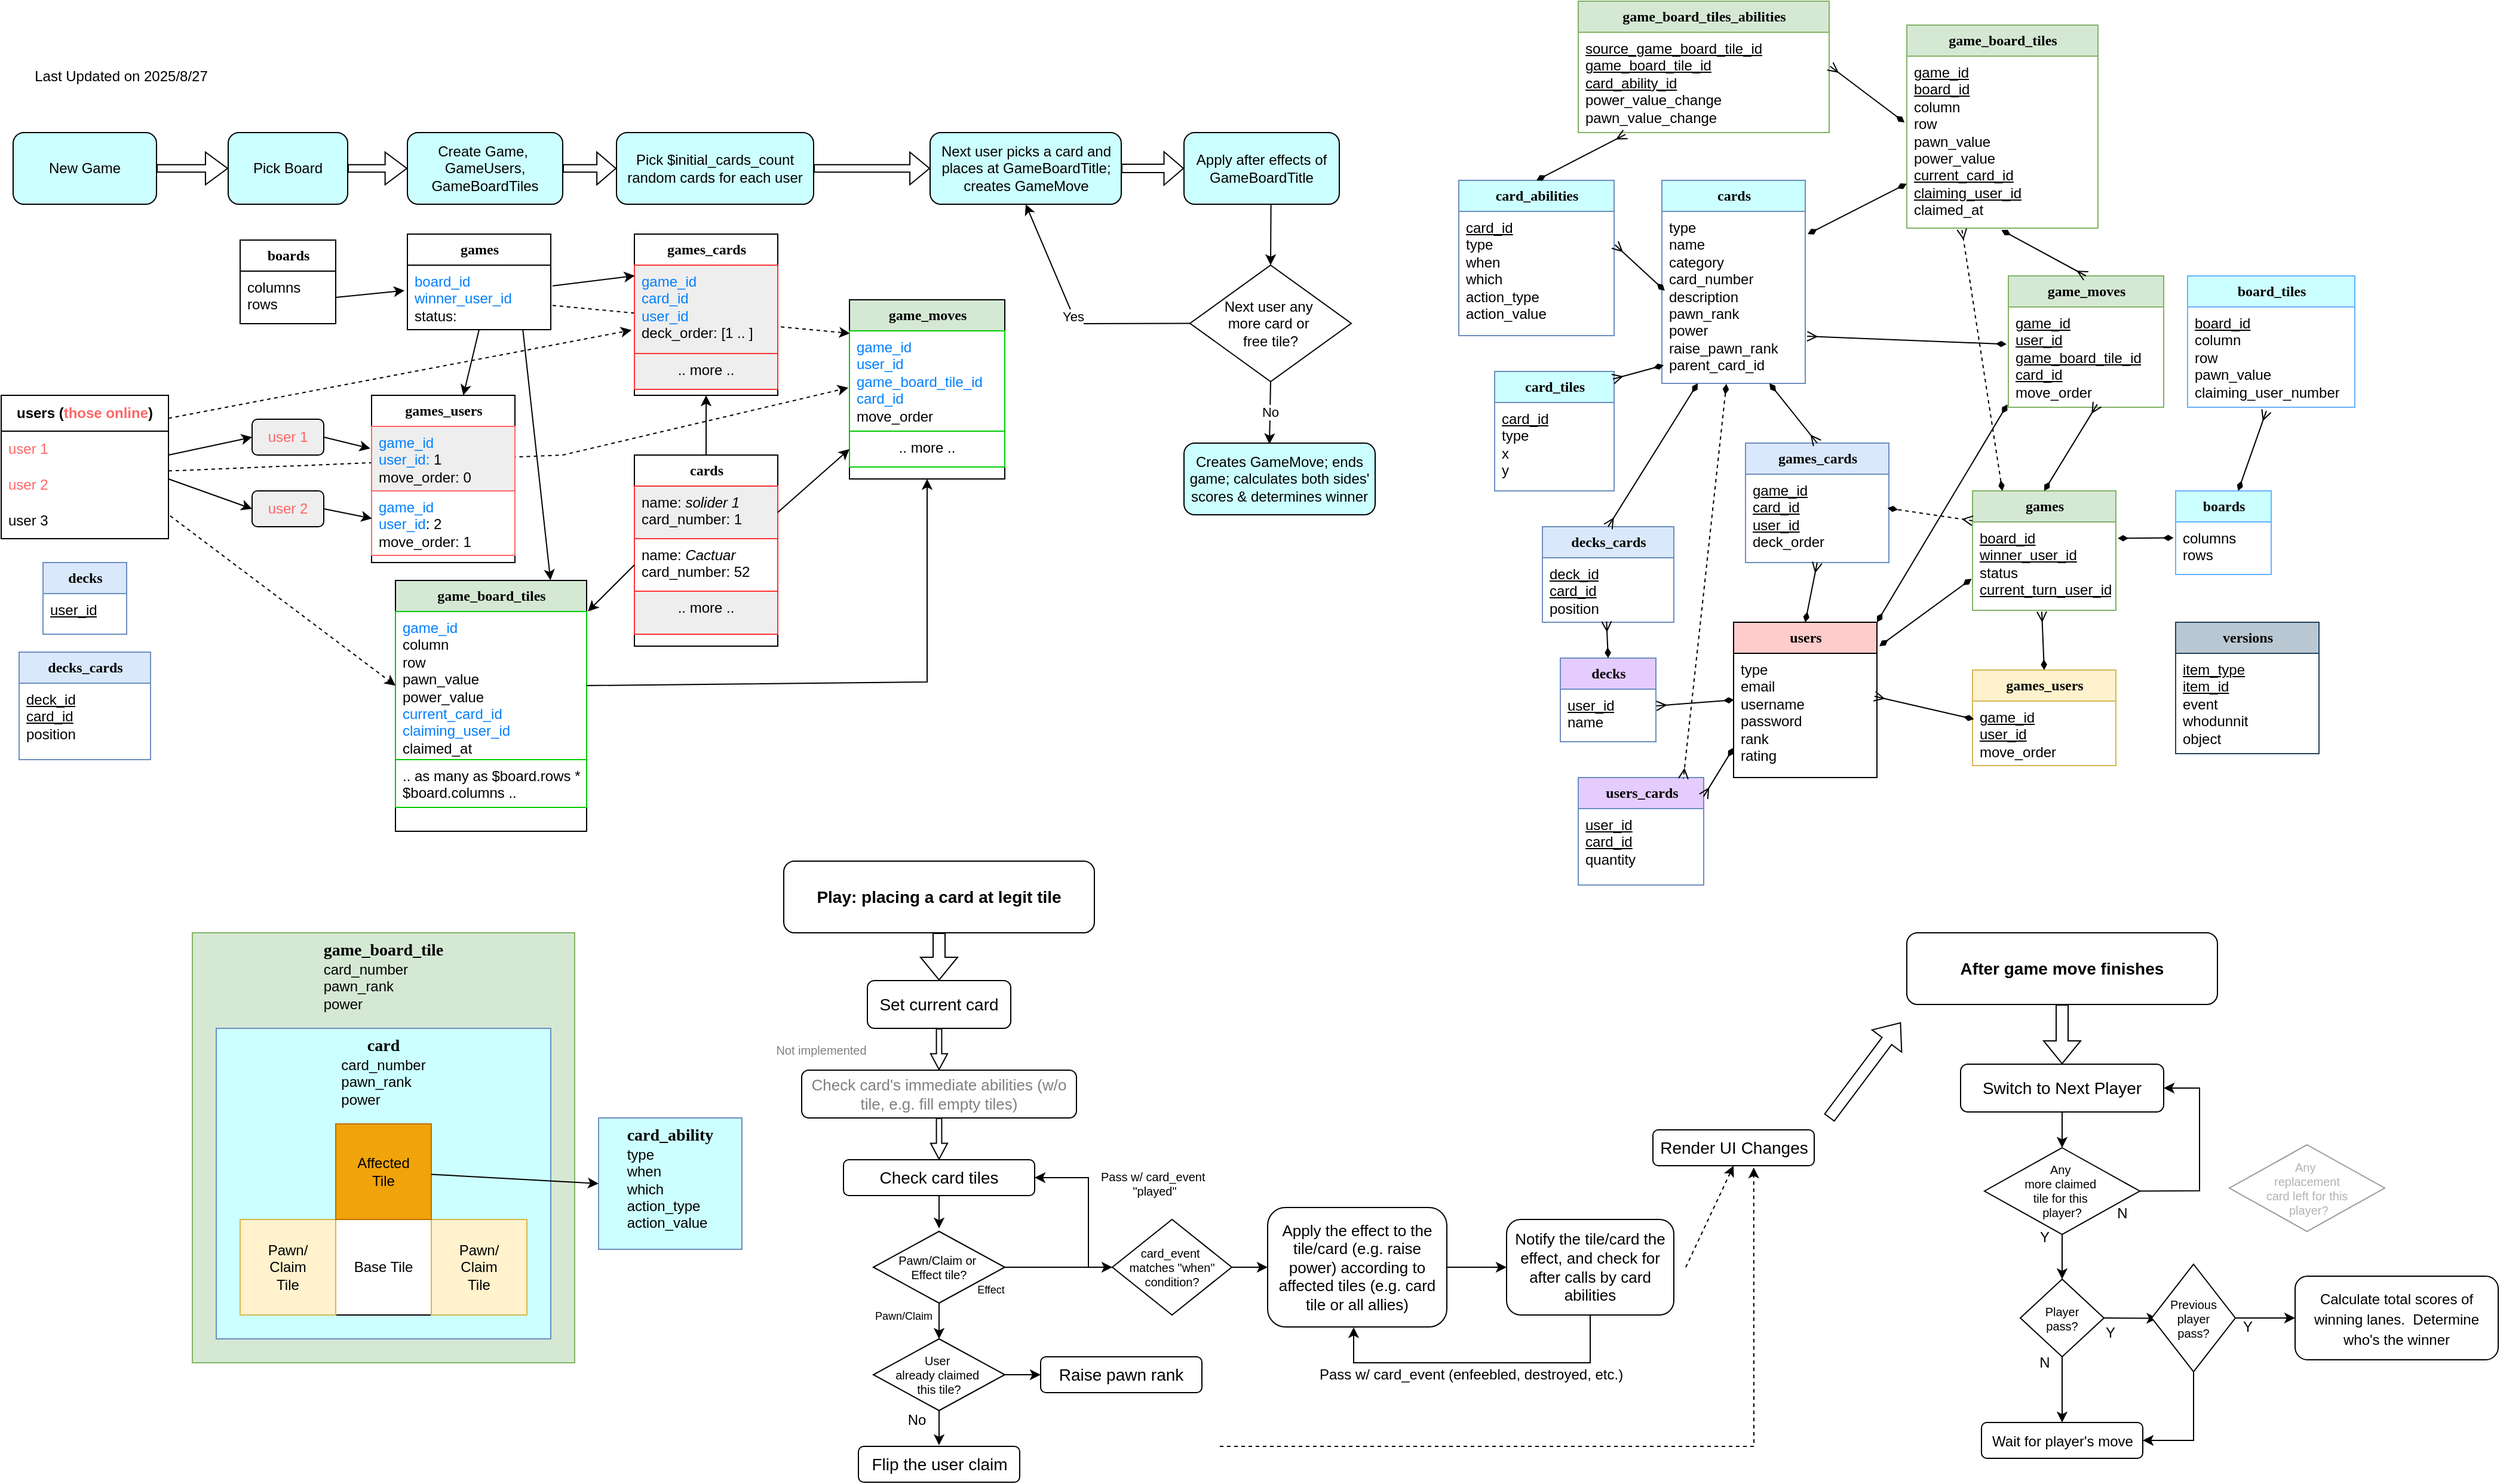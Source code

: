 <mxfile version="28.0.6">
  <diagram name="EER" id="c4acf3e9-155e-7222-9cf6-157b1a14988f">
    <mxGraphModel dx="2402" dy="1616" grid="1" gridSize="10" guides="1" tooltips="1" connect="1" arrows="1" fold="1" page="1" pageScale="1" pageWidth="850" pageHeight="1100" background="none" math="0" shadow="0">
      <root>
        <mxCell id="0" />
        <mxCell id="1" parent="0" />
        <mxCell id="WRyJqsJyQjOsR1VuZ4b_-59" value="" style="endArrow=classic;html=1;rounded=0;exitX=1;exitY=0.11;exitDx=0;exitDy=0;exitPerimeter=0;entryX=-0.007;entryY=0.567;entryDx=0;entryDy=0;dashed=1;entryPerimeter=0;" parent="1" source="WRyJqsJyQjOsR1VuZ4b_-8" target="WRyJqsJyQjOsR1VuZ4b_-55" edge="1">
          <mxGeometry width="50" height="50" relative="1" as="geometry">
            <mxPoint x="-960" y="330" as="sourcePoint" />
            <mxPoint x="-573" y="230" as="targetPoint" />
            <Array as="points">
              <mxPoint x="-950" y="340" />
            </Array>
          </mxGeometry>
        </mxCell>
        <mxCell id="WRyJqsJyQjOsR1VuZ4b_-60" value="" style="endArrow=classic;html=1;rounded=0;exitX=1.012;exitY=0.624;exitDx=0;exitDy=0;exitPerimeter=0;entryX=0.003;entryY=0.025;entryDx=0;entryDy=0;entryPerimeter=0;dashed=1;" parent="1" source="WRyJqsJyQjOsR1VuZ4b_-17" target="WRyJqsJyQjOsR1VuZ4b_-55" edge="1">
          <mxGeometry width="50" height="50" relative="1" as="geometry">
            <mxPoint x="-960" y="330" as="sourcePoint" />
            <mxPoint x="-573" y="230" as="targetPoint" />
          </mxGeometry>
        </mxCell>
        <mxCell id="_FI4FavQm8VD4Ou4lNko-3" value="&lt;span style=&quot;font-size: 12px;&quot;&gt;&lt;b&gt;game_board_tiles&lt;/b&gt;&lt;/span&gt;" style="swimlane;html=1;fontStyle=0;childLayout=stackLayout;horizontal=1;startSize=26;fillColor=#d5e8d4;horizontalStack=0;resizeParent=1;resizeLast=0;collapsible=1;marginBottom=0;swimlaneFillColor=#ffffff;rounded=0;shadow=0;comic=0;labelBackgroundColor=none;strokeWidth=1;fontFamily=Verdana;fontSize=10;align=center;strokeColor=#82b366;" parent="1" vertex="1">
          <mxGeometry x="175" y="-20" width="160" height="170" as="geometry">
            <mxRectangle x="510" y="42" width="170" height="30" as="alternateBounds" />
          </mxGeometry>
        </mxCell>
        <mxCell id="_FI4FavQm8VD4Ou4lNko-4" value="&lt;div&gt;&lt;u&gt;game_id&lt;/u&gt;&lt;/div&gt;&lt;div&gt;&lt;u&gt;board_id&lt;/u&gt;&lt;/div&gt;&lt;div&gt;&lt;span style=&quot;background-color: transparent; color: light-dark(rgb(0, 0, 0), rgb(255, 255, 255));&quot;&gt;column&lt;/span&gt;&lt;/div&gt;&lt;div&gt;row&lt;/div&gt;&lt;div&gt;pawn_value&lt;/div&gt;&lt;div&gt;&lt;span style=&quot;background-color: transparent; color: light-dark(rgb(0, 0, 0), rgb(255, 255, 255));&quot;&gt;power_value&lt;/span&gt;&lt;/div&gt;&lt;div&gt;&lt;u&gt;current_card_id&lt;/u&gt;&lt;/div&gt;&lt;div&gt;&lt;div&gt;&lt;u&gt;claiming_user_id&lt;/u&gt;&lt;/div&gt;&lt;div&gt;claimed_at&lt;/div&gt;&lt;/div&gt;" style="text;html=1;strokeColor=none;fillColor=none;align=left;verticalAlign=top;spacingLeft=4;spacingRight=4;whiteSpace=wrap;overflow=hidden;rotatable=0;points=[[0,0.5],[1,0.5]];portConstraint=eastwest;" parent="_FI4FavQm8VD4Ou4lNko-3" vertex="1">
          <mxGeometry y="26" width="160" height="144" as="geometry" />
        </mxCell>
        <mxCell id="_FI4FavQm8VD4Ou4lNko-7" value="&lt;span style=&quot;font-size: 12px;&quot;&gt;&lt;b&gt;boards&lt;/b&gt;&lt;/span&gt;" style="swimlane;html=1;fontStyle=0;childLayout=stackLayout;horizontal=1;startSize=26;fillColor=#CCFFFF;horizontalStack=0;resizeParent=1;resizeLast=0;collapsible=1;marginBottom=0;swimlaneFillColor=#ffffff;rounded=0;shadow=0;comic=0;labelBackgroundColor=none;strokeWidth=1;fontFamily=Verdana;fontSize=10;align=center;strokeColor=#66B2FF;" parent="1" vertex="1">
          <mxGeometry x="400" y="370" width="80" height="70" as="geometry" />
        </mxCell>
        <mxCell id="_FI4FavQm8VD4Ou4lNko-8" value="&lt;div&gt;columns&lt;/div&gt;&lt;div&gt;rows&lt;/div&gt;" style="text;html=1;strokeColor=none;fillColor=none;align=left;verticalAlign=top;spacingLeft=4;spacingRight=4;whiteSpace=wrap;overflow=hidden;rotatable=0;points=[[0,0.5],[1,0.5]];portConstraint=eastwest;" parent="_FI4FavQm8VD4Ou4lNko-7" vertex="1">
          <mxGeometry y="26" width="80" height="44" as="geometry" />
        </mxCell>
        <mxCell id="_FI4FavQm8VD4Ou4lNko-9" value="&lt;font style=&quot;font-size: 12px;&quot;&gt;&lt;b&gt;card_abilities&lt;/b&gt;&lt;/font&gt;" style="swimlane;html=1;fontStyle=0;childLayout=stackLayout;horizontal=1;startSize=26;fillColor=#CCFFFF;horizontalStack=0;resizeParent=1;resizeLast=0;collapsible=1;marginBottom=0;swimlaneFillColor=#ffffff;rounded=0;shadow=0;comic=0;labelBackgroundColor=none;strokeWidth=1;fontFamily=Verdana;fontSize=10;align=center;strokeColor=#6c8ebf;" parent="1" vertex="1">
          <mxGeometry x="-200" y="110" width="130" height="130" as="geometry">
            <mxRectangle x="510" y="210" width="130" height="30" as="alternateBounds" />
          </mxGeometry>
        </mxCell>
        <mxCell id="_FI4FavQm8VD4Ou4lNko-10" value="&lt;div&gt;&lt;u&gt;card_id&lt;/u&gt;&lt;/div&gt;&lt;div&gt;type&lt;/div&gt;&lt;div&gt;when&lt;/div&gt;&lt;div&gt;which&lt;/div&gt;&lt;div&gt;action_type&lt;/div&gt;&lt;div&gt;action_value&lt;/div&gt;" style="text;html=1;strokeColor=none;fillColor=none;align=left;verticalAlign=top;spacingLeft=4;spacingRight=4;whiteSpace=wrap;overflow=hidden;rotatable=0;points=[[0,0.5],[1,0.5]];portConstraint=eastwest;" parent="_FI4FavQm8VD4Ou4lNko-9" vertex="1">
          <mxGeometry y="26" width="130" height="104" as="geometry" />
        </mxCell>
        <mxCell id="_FI4FavQm8VD4Ou4lNko-11" value="&lt;font style=&quot;font-size: 12px;&quot;&gt;&lt;b&gt;card_tiles&lt;/b&gt;&lt;/font&gt;" style="swimlane;html=1;fontStyle=0;childLayout=stackLayout;horizontal=1;startSize=26;fillColor=#CCFFFF;horizontalStack=0;resizeParent=1;resizeLast=0;collapsible=1;marginBottom=0;swimlaneFillColor=#ffffff;rounded=0;shadow=0;comic=0;labelBackgroundColor=none;strokeWidth=1;fontFamily=Verdana;fontSize=10;align=center;strokeColor=#6c8ebf;" parent="1" vertex="1">
          <mxGeometry x="-170" y="270" width="100" height="100" as="geometry">
            <mxRectangle x="350" y="210" width="120" height="30" as="alternateBounds" />
          </mxGeometry>
        </mxCell>
        <mxCell id="_FI4FavQm8VD4Ou4lNko-12" value="&lt;div&gt;&lt;u&gt;card_id&lt;/u&gt;&lt;/div&gt;&lt;div&gt;type&lt;/div&gt;&lt;div&gt;x&lt;/div&gt;&lt;div&gt;y&lt;/div&gt;" style="text;html=1;strokeColor=none;fillColor=none;align=left;verticalAlign=top;spacingLeft=4;spacingRight=4;whiteSpace=wrap;overflow=hidden;rotatable=0;points=[[0,0.5],[1,0.5]];portConstraint=eastwest;" parent="_FI4FavQm8VD4Ou4lNko-11" vertex="1">
          <mxGeometry y="26" width="100" height="74" as="geometry" />
        </mxCell>
        <mxCell id="_FI4FavQm8VD4Ou4lNko-13" value="&lt;font style=&quot;font-size: 12px;&quot;&gt;&lt;b&gt;cards&lt;/b&gt;&lt;/font&gt;" style="swimlane;html=1;fontStyle=0;childLayout=stackLayout;horizontal=1;startSize=26;fillColor=#CCFFFF;horizontalStack=0;resizeParent=1;resizeLast=0;collapsible=1;marginBottom=0;swimlaneFillColor=#ffffff;rounded=0;shadow=0;comic=0;labelBackgroundColor=none;strokeWidth=1;fontFamily=Verdana;fontSize=10;align=center;strokeColor=#6c8ebf;" parent="1" vertex="1">
          <mxGeometry x="-30" y="110" width="120" height="170" as="geometry">
            <mxRectangle x="350" y="210" width="120" height="30" as="alternateBounds" />
          </mxGeometry>
        </mxCell>
        <mxCell id="_FI4FavQm8VD4Ou4lNko-14" value="type&lt;div&gt;name&lt;/div&gt;&lt;div&gt;category&lt;/div&gt;&lt;div&gt;card_number&lt;/div&gt;&lt;div&gt;description&lt;/div&gt;&lt;div&gt;pawn_rank&lt;/div&gt;&lt;div&gt;power&lt;/div&gt;&lt;div&gt;raise_pawn_rank&lt;/div&gt;&lt;div&gt;parent_card_id&lt;/div&gt;" style="text;html=1;strokeColor=none;fillColor=none;align=left;verticalAlign=top;spacingLeft=4;spacingRight=4;whiteSpace=wrap;overflow=hidden;rotatable=0;points=[[0,0.5],[1,0.5]];portConstraint=eastwest;" parent="_FI4FavQm8VD4Ou4lNko-13" vertex="1">
          <mxGeometry y="26" width="120" height="144" as="geometry" />
        </mxCell>
        <mxCell id="_FI4FavQm8VD4Ou4lNko-15" value="&lt;font style=&quot;font-size: 12px;&quot;&gt;&lt;b&gt;game_moves&lt;/b&gt;&lt;/font&gt;" style="swimlane;html=1;fontStyle=0;childLayout=stackLayout;horizontal=1;startSize=26;fillColor=#d5e8d4;horizontalStack=0;resizeParent=1;resizeLast=0;collapsible=1;marginBottom=0;swimlaneFillColor=#ffffff;rounded=0;shadow=0;comic=0;labelBackgroundColor=none;strokeWidth=1;fontFamily=Verdana;fontSize=10;align=center;strokeColor=#82b366;" parent="1" vertex="1">
          <mxGeometry x="260" y="190" width="130" height="110" as="geometry">
            <mxRectangle x="510" y="210" width="130" height="30" as="alternateBounds" />
          </mxGeometry>
        </mxCell>
        <mxCell id="_FI4FavQm8VD4Ou4lNko-16" value="&lt;div&gt;&lt;u&gt;game_id&lt;/u&gt;&lt;/div&gt;&lt;div&gt;&lt;u&gt;user_id&lt;/u&gt;&lt;/div&gt;&lt;div&gt;&lt;u&gt;game_board_tile_id&lt;/u&gt;&lt;/div&gt;&lt;div&gt;&lt;u&gt;card_id&lt;/u&gt;&lt;/div&gt;&lt;div&gt;move_order&lt;/div&gt;" style="text;html=1;strokeColor=none;fillColor=none;align=left;verticalAlign=top;spacingLeft=4;spacingRight=4;whiteSpace=wrap;overflow=hidden;rotatable=0;points=[[0,0.5],[1,0.5]];portConstraint=eastwest;" parent="_FI4FavQm8VD4Ou4lNko-15" vertex="1">
          <mxGeometry y="26" width="130" height="84" as="geometry" />
        </mxCell>
        <mxCell id="_FI4FavQm8VD4Ou4lNko-19" value="&lt;font style=&quot;font-size: 12px;&quot;&gt;&lt;b&gt;games&lt;/b&gt;&lt;/font&gt;" style="swimlane;html=1;fontStyle=0;childLayout=stackLayout;horizontal=1;startSize=26;fillColor=#d5e8d4;horizontalStack=0;resizeParent=1;resizeLast=0;collapsible=1;marginBottom=0;swimlaneFillColor=#ffffff;rounded=0;shadow=0;comic=0;labelBackgroundColor=none;strokeWidth=1;fontFamily=Verdana;fontSize=10;align=center;strokeColor=#82b366;" parent="1" vertex="1">
          <mxGeometry x="230" y="370" width="120" height="100" as="geometry">
            <mxRectangle x="350" y="210" width="120" height="30" as="alternateBounds" />
          </mxGeometry>
        </mxCell>
        <mxCell id="_FI4FavQm8VD4Ou4lNko-20" value="&lt;u&gt;board_id&lt;/u&gt;&lt;div&gt;&lt;u&gt;winner_user_id&lt;/u&gt;&lt;/div&gt;&lt;div&gt;status&lt;/div&gt;&lt;div&gt;&lt;u&gt;current_turn_user_id&lt;/u&gt;&lt;/div&gt;" style="text;html=1;strokeColor=none;fillColor=none;align=left;verticalAlign=top;spacingLeft=4;spacingRight=4;whiteSpace=wrap;overflow=hidden;rotatable=0;points=[[0,0.5],[1,0.5]];portConstraint=eastwest;" parent="_FI4FavQm8VD4Ou4lNko-19" vertex="1">
          <mxGeometry y="26" width="120" height="74" as="geometry" />
        </mxCell>
        <mxCell id="_FI4FavQm8VD4Ou4lNko-21" value="&lt;font style=&quot;font-size: 12px;&quot;&gt;&lt;b&gt;games_cards&lt;/b&gt;&lt;/font&gt;" style="swimlane;html=1;fontStyle=0;childLayout=stackLayout;horizontal=1;startSize=26;fillColor=#dae8fc;horizontalStack=0;resizeParent=1;resizeLast=0;collapsible=1;marginBottom=0;swimlaneFillColor=#ffffff;rounded=0;shadow=0;comic=0;labelBackgroundColor=none;strokeWidth=1;fontFamily=Verdana;fontSize=10;align=center;strokeColor=#6c8ebf;" parent="1" vertex="1">
          <mxGeometry x="40" y="330" width="120" height="100" as="geometry">
            <mxRectangle x="350" y="210" width="120" height="30" as="alternateBounds" />
          </mxGeometry>
        </mxCell>
        <mxCell id="_FI4FavQm8VD4Ou4lNko-22" value="&lt;u&gt;game_id&lt;/u&gt;&lt;div&gt;&lt;u&gt;card_id&lt;/u&gt;&lt;/div&gt;&lt;div&gt;&lt;u&gt;user_id&lt;/u&gt;&lt;/div&gt;&lt;div&gt;deck_order&lt;/div&gt;" style="text;html=1;strokeColor=none;fillColor=none;align=left;verticalAlign=top;spacingLeft=4;spacingRight=4;whiteSpace=wrap;overflow=hidden;rotatable=0;points=[[0,0.5],[1,0.5]];portConstraint=eastwest;" parent="_FI4FavQm8VD4Ou4lNko-21" vertex="1">
          <mxGeometry y="26" width="120" height="74" as="geometry" />
        </mxCell>
        <mxCell id="_FI4FavQm8VD4Ou4lNko-23" value="&lt;font style=&quot;font-size: 12px;&quot;&gt;&lt;b&gt;games_users&lt;/b&gt;&lt;/font&gt;" style="swimlane;html=1;fontStyle=0;childLayout=stackLayout;horizontal=1;startSize=26;fillColor=#fff2cc;horizontalStack=0;resizeParent=1;resizeLast=0;collapsible=1;marginBottom=0;swimlaneFillColor=#ffffff;rounded=0;shadow=0;comic=0;labelBackgroundColor=none;strokeWidth=1;fontFamily=Verdana;fontSize=10;align=center;strokeColor=#d6b656;" parent="1" vertex="1">
          <mxGeometry x="230" y="520" width="120" height="80" as="geometry">
            <mxRectangle x="350" y="210" width="120" height="30" as="alternateBounds" />
          </mxGeometry>
        </mxCell>
        <mxCell id="_FI4FavQm8VD4Ou4lNko-24" value="&lt;u&gt;game_id&lt;/u&gt;&lt;div&gt;&lt;u&gt;user_id&lt;/u&gt;&lt;/div&gt;&lt;div&gt;move_order&lt;/div&gt;" style="text;html=1;strokeColor=none;fillColor=none;align=left;verticalAlign=top;spacingLeft=4;spacingRight=4;whiteSpace=wrap;overflow=hidden;rotatable=0;points=[[0,0.5],[1,0.5]];portConstraint=eastwest;" parent="_FI4FavQm8VD4Ou4lNko-23" vertex="1">
          <mxGeometry y="26" width="120" height="54" as="geometry" />
        </mxCell>
        <mxCell id="_FI4FavQm8VD4Ou4lNko-25" value="&lt;font style=&quot;font-size: 12px;&quot;&gt;&lt;b&gt;users&lt;/b&gt;&lt;/font&gt;" style="swimlane;html=1;fontStyle=0;childLayout=stackLayout;horizontal=1;startSize=26;fillColor=#FFCCCC;horizontalStack=0;resizeParent=1;resizeLast=0;collapsible=1;marginBottom=0;swimlaneFillColor=#ffffff;rounded=0;shadow=0;comic=0;labelBackgroundColor=none;strokeWidth=1;fontFamily=Verdana;fontSize=10;align=center;" parent="1" vertex="1">
          <mxGeometry x="30" y="480" width="120" height="130" as="geometry">
            <mxRectangle x="350" y="210" width="120" height="30" as="alternateBounds" />
          </mxGeometry>
        </mxCell>
        <mxCell id="_FI4FavQm8VD4Ou4lNko-26" value="type&lt;div&gt;email&lt;/div&gt;&lt;div&gt;username&lt;/div&gt;&lt;div&gt;password&lt;/div&gt;&lt;div&gt;rank&lt;/div&gt;&lt;div&gt;rating&lt;/div&gt;" style="text;html=1;strokeColor=none;fillColor=none;align=left;verticalAlign=top;spacingLeft=4;spacingRight=4;whiteSpace=wrap;overflow=hidden;rotatable=0;points=[[0,0.5],[1,0.5]];portConstraint=eastwest;" parent="_FI4FavQm8VD4Ou4lNko-25" vertex="1">
          <mxGeometry y="26" width="120" height="104" as="geometry" />
        </mxCell>
        <mxCell id="_FI4FavQm8VD4Ou4lNko-27" value="&lt;font style=&quot;font-size: 12px;&quot;&gt;&lt;b&gt;versions&lt;/b&gt;&lt;/font&gt;" style="swimlane;html=1;fontStyle=0;childLayout=stackLayout;horizontal=1;startSize=26;fillColor=#bac8d3;horizontalStack=0;resizeParent=1;resizeLast=0;collapsible=1;marginBottom=0;swimlaneFillColor=#ffffff;rounded=0;shadow=0;comic=0;labelBackgroundColor=none;strokeWidth=1;fontFamily=Verdana;fontSize=10;align=center;strokeColor=#23445d;" parent="1" vertex="1">
          <mxGeometry x="400" y="480" width="120" height="110" as="geometry">
            <mxRectangle x="350" y="210" width="120" height="30" as="alternateBounds" />
          </mxGeometry>
        </mxCell>
        <mxCell id="_FI4FavQm8VD4Ou4lNko-28" value="&lt;u&gt;item_type&lt;/u&gt;&lt;div&gt;&lt;u&gt;item_id&lt;/u&gt;&lt;/div&gt;&lt;div&gt;event&lt;/div&gt;&lt;div&gt;whodunnit&lt;/div&gt;&lt;div&gt;object&lt;/div&gt;" style="text;html=1;strokeColor=none;fillColor=none;align=left;verticalAlign=top;spacingLeft=4;spacingRight=4;whiteSpace=wrap;overflow=hidden;rotatable=0;points=[[0,0.5],[1,0.5]];portConstraint=eastwest;" parent="_FI4FavQm8VD4Ou4lNko-27" vertex="1">
          <mxGeometry y="26" width="120" height="84" as="geometry" />
        </mxCell>
        <mxCell id="_FI4FavQm8VD4Ou4lNko-29" value="" style="endArrow=ERmany;html=1;rounded=0;entryX=0.5;entryY=0;entryDx=0;entryDy=0;exitX=0.75;exitY=1;exitDx=0;exitDy=0;startArrow=diamondThin;startFill=1;endFill=0;" parent="1" source="_FI4FavQm8VD4Ou4lNko-13" target="_FI4FavQm8VD4Ou4lNko-21" edge="1">
          <mxGeometry width="50" height="50" relative="1" as="geometry">
            <mxPoint x="90" y="280" as="sourcePoint" />
            <mxPoint x="-10" y="280" as="targetPoint" />
          </mxGeometry>
        </mxCell>
        <mxCell id="_FI4FavQm8VD4Ou4lNko-30" value="" style="endArrow=diamondThin;html=1;rounded=0;entryX=0.99;entryY=0.384;entryDx=0;entryDy=0;exitX=0;exitY=0.25;exitDx=0;exitDy=0;startArrow=ERmany;startFill=0;endFill=1;entryPerimeter=0;dashed=1;" parent="1" source="_FI4FavQm8VD4Ou4lNko-19" target="_FI4FavQm8VD4Ou4lNko-22" edge="1">
          <mxGeometry width="50" height="50" relative="1" as="geometry">
            <mxPoint x="70" y="280" as="sourcePoint" />
            <mxPoint x="70" y="320" as="targetPoint" />
          </mxGeometry>
        </mxCell>
        <mxCell id="_FI4FavQm8VD4Ou4lNko-31" value="" style="endArrow=diamondThin;html=1;rounded=0;exitX=1.017;exitY=0.154;exitDx=0;exitDy=0;startArrow=diamondThin;startFill=1;endFill=1;entryX=-0.007;entryY=0.644;entryDx=0;entryDy=0;entryPerimeter=0;exitPerimeter=0;" parent="1" source="_FI4FavQm8VD4Ou4lNko-25" target="_FI4FavQm8VD4Ou4lNko-20" edge="1">
          <mxGeometry width="50" height="50" relative="1" as="geometry">
            <mxPoint x="191" y="440" as="sourcePoint" />
            <mxPoint x="170" y="383" as="targetPoint" />
          </mxGeometry>
        </mxCell>
        <mxCell id="_FI4FavQm8VD4Ou4lNko-32" value="" style="endArrow=ERmany;html=1;rounded=0;exitX=0.5;exitY=0;exitDx=0;exitDy=0;startArrow=diamondThin;startFill=1;endFill=0;entryX=0.483;entryY=1.015;entryDx=0;entryDy=0;entryPerimeter=0;" parent="1" source="_FI4FavQm8VD4Ou4lNko-23" target="_FI4FavQm8VD4Ou4lNko-20" edge="1">
          <mxGeometry width="50" height="50" relative="1" as="geometry">
            <mxPoint x="120" y="487" as="sourcePoint" />
            <mxPoint x="224" y="410" as="targetPoint" />
          </mxGeometry>
        </mxCell>
        <mxCell id="_FI4FavQm8VD4Ou4lNko-35" value="" style="endArrow=ERmany;html=1;rounded=0;exitX=0.01;exitY=0.281;exitDx=0;exitDy=0;startArrow=diamondThin;startFill=1;endFill=0;exitPerimeter=0;entryX=0.983;entryY=0.346;entryDx=0;entryDy=0;entryPerimeter=0;" parent="1" source="_FI4FavQm8VD4Ou4lNko-24" target="_FI4FavQm8VD4Ou4lNko-26" edge="1">
          <mxGeometry width="50" height="50" relative="1" as="geometry">
            <mxPoint x="243" y="508" as="sourcePoint" />
            <mxPoint x="230" y="440" as="targetPoint" />
          </mxGeometry>
        </mxCell>
        <mxCell id="_FI4FavQm8VD4Ou4lNko-36" value="" style="endArrow=diamondThin;html=1;rounded=0;exitX=1.013;exitY=0.185;exitDx=0;exitDy=0;startArrow=diamondThin;startFill=1;endFill=1;entryX=-0.022;entryY=0.303;entryDx=0;entryDy=0;entryPerimeter=0;exitPerimeter=0;" parent="1" source="_FI4FavQm8VD4Ou4lNko-20" target="_FI4FavQm8VD4Ou4lNko-8" edge="1">
          <mxGeometry width="50" height="50" relative="1" as="geometry">
            <mxPoint x="150" y="487" as="sourcePoint" />
            <mxPoint x="254" y="410" as="targetPoint" />
          </mxGeometry>
        </mxCell>
        <mxCell id="_FI4FavQm8VD4Ou4lNko-38" value="" style="endArrow=diamondThin;html=1;rounded=0;exitX=1.017;exitY=0.132;exitDx=0;exitDy=0;startArrow=diamondThin;startFill=1;endFill=1;entryX=-0.001;entryY=0.742;entryDx=0;entryDy=0;entryPerimeter=0;exitPerimeter=0;" parent="1" source="_FI4FavQm8VD4Ou4lNko-14" target="_FI4FavQm8VD4Ou4lNko-4" edge="1">
          <mxGeometry width="50" height="50" relative="1" as="geometry">
            <mxPoint x="340" y="165" as="sourcePoint" />
            <mxPoint x="381.2" y="151.616" as="targetPoint" />
          </mxGeometry>
        </mxCell>
        <mxCell id="_FI4FavQm8VD4Ou4lNko-42" value="" style="endArrow=diamondThin;html=1;rounded=0;entryX=0.02;entryY=0.461;entryDx=0;entryDy=0;exitX=1.006;exitY=0.269;exitDx=0;exitDy=0;startArrow=ERmany;startFill=0;endFill=1;entryPerimeter=0;exitPerimeter=0;" parent="1" source="_FI4FavQm8VD4Ou4lNko-10" target="_FI4FavQm8VD4Ou4lNko-14" edge="1">
          <mxGeometry width="50" height="50" relative="1" as="geometry">
            <mxPoint x="70" y="280" as="sourcePoint" />
            <mxPoint x="70" y="320" as="targetPoint" />
          </mxGeometry>
        </mxCell>
        <mxCell id="_FI4FavQm8VD4Ou4lNko-43" value="" style="endArrow=diamondThin;html=1;rounded=0;entryX=0.013;entryY=0.894;entryDx=0;entryDy=0;exitX=0.99;exitY=0.064;exitDx=0;exitDy=0;startArrow=ERmany;startFill=0;endFill=1;entryPerimeter=0;exitPerimeter=0;" parent="1" source="_FI4FavQm8VD4Ou4lNko-11" target="_FI4FavQm8VD4Ou4lNko-14" edge="1">
          <mxGeometry width="50" height="50" relative="1" as="geometry">
            <mxPoint x="-20" y="170" as="sourcePoint" />
            <mxPoint x="21" y="199" as="targetPoint" />
          </mxGeometry>
        </mxCell>
        <mxCell id="_FI4FavQm8VD4Ou4lNko-45" value="" style="endArrow=diamondThin;html=1;rounded=0;entryX=-0.012;entryY=0.371;entryDx=0;entryDy=0;exitX=1.013;exitY=0.726;exitDx=0;exitDy=0;startArrow=ERmany;startFill=0;endFill=1;entryPerimeter=0;exitPerimeter=0;" parent="1" source="_FI4FavQm8VD4Ou4lNko-14" target="_FI4FavQm8VD4Ou4lNko-16" edge="1">
          <mxGeometry width="50" height="50" relative="1" as="geometry">
            <mxPoint x="140" y="270" as="sourcePoint" />
            <mxPoint x="140" y="310" as="targetPoint" />
          </mxGeometry>
        </mxCell>
        <mxCell id="_FI4FavQm8VD4Ou4lNko-46" value="" style="endArrow=diamondThin;html=1;rounded=0;entryX=-0.006;entryY=0.971;entryDx=0;entryDy=0;exitX=1;exitY=0;exitDx=0;exitDy=0;startArrow=diamondThin;startFill=1;endFill=1;entryPerimeter=0;" parent="1" source="_FI4FavQm8VD4Ou4lNko-25" target="_FI4FavQm8VD4Ou4lNko-16" edge="1">
          <mxGeometry width="50" height="50" relative="1" as="geometry">
            <mxPoint x="150" y="230" as="sourcePoint" />
            <mxPoint x="206" y="241" as="targetPoint" />
          </mxGeometry>
        </mxCell>
        <mxCell id="_FI4FavQm8VD4Ou4lNko-47" value="" style="endArrow=diamondThin;html=1;rounded=0;entryX=0.495;entryY=1.011;entryDx=0;entryDy=0;startArrow=ERmany;startFill=0;endFill=1;exitX=0.5;exitY=0;exitDx=0;exitDy=0;entryPerimeter=0;" parent="1" source="_FI4FavQm8VD4Ou4lNko-15" target="_FI4FavQm8VD4Ou4lNko-4" edge="1">
          <mxGeometry width="50" height="50" relative="1" as="geometry">
            <mxPoint x="402" y="114" as="sourcePoint" />
            <mxPoint x="350" y="80" as="targetPoint" />
          </mxGeometry>
        </mxCell>
        <mxCell id="_FI4FavQm8VD4Ou4lNko-48" value="" style="endArrow=diamondThin;html=1;rounded=0;entryX=0.5;entryY=0;entryDx=0;entryDy=0;startArrow=ERmany;startFill=0;endFill=1;exitX=0.572;exitY=0.971;exitDx=0;exitDy=0;exitPerimeter=0;" parent="1" source="_FI4FavQm8VD4Ou4lNko-16" target="_FI4FavQm8VD4Ou4lNko-19" edge="1">
          <mxGeometry width="50" height="50" relative="1" as="geometry">
            <mxPoint x="300" y="177" as="sourcePoint" />
            <mxPoint x="310" y="110" as="targetPoint" />
          </mxGeometry>
        </mxCell>
        <mxCell id="WRyJqsJyQjOsR1VuZ4b_-1" value="New Game" style="rounded=1;whiteSpace=wrap;html=1;fillColor=#CCFFFF;" parent="1" vertex="1">
          <mxGeometry x="-1410" y="70" width="120" height="60" as="geometry" />
        </mxCell>
        <mxCell id="WRyJqsJyQjOsR1VuZ4b_-2" value="" style="shape=flexArrow;endArrow=classic;html=1;rounded=0;exitX=1;exitY=0.5;exitDx=0;exitDy=0;entryX=0;entryY=0.5;entryDx=0;entryDy=0;endSize=5.841;width=6.207;" parent="1" source="WRyJqsJyQjOsR1VuZ4b_-1" target="WRyJqsJyQjOsR1VuZ4b_-3" edge="1">
          <mxGeometry width="50" height="50" relative="1" as="geometry">
            <mxPoint x="-1260" y="130" as="sourcePoint" />
            <mxPoint x="-1230" y="100" as="targetPoint" />
          </mxGeometry>
        </mxCell>
        <mxCell id="WRyJqsJyQjOsR1VuZ4b_-3" value="Pick Board" style="rounded=1;whiteSpace=wrap;html=1;fillColor=#CCFFFF;" parent="1" vertex="1">
          <mxGeometry x="-1230" y="70" width="100" height="60" as="geometry" />
        </mxCell>
        <mxCell id="WRyJqsJyQjOsR1VuZ4b_-4" value="user 1" style="rounded=1;whiteSpace=wrap;html=1;fillColor=#EEEEEE;fontColor=#FF6666;" parent="1" vertex="1">
          <mxGeometry x="-1210" y="310" width="60" height="30" as="geometry" />
        </mxCell>
        <mxCell id="WRyJqsJyQjOsR1VuZ4b_-6" value="&lt;b&gt;users (&lt;font style=&quot;color: rgb(255, 102, 102);&quot;&gt;those online&lt;/font&gt;)&lt;/b&gt;" style="swimlane;fontStyle=0;childLayout=stackLayout;horizontal=1;startSize=30;horizontalStack=0;resizeParent=1;resizeParentMax=0;resizeLast=0;collapsible=1;marginBottom=0;whiteSpace=wrap;html=1;" parent="1" vertex="1">
          <mxGeometry x="-1420" y="290" width="140" height="120" as="geometry" />
        </mxCell>
        <mxCell id="WRyJqsJyQjOsR1VuZ4b_-7" value="user 1" style="text;strokeColor=none;fillColor=none;align=left;verticalAlign=middle;spacingLeft=4;spacingRight=4;overflow=hidden;points=[[0,0.5],[1,0.5]];portConstraint=eastwest;rotatable=0;whiteSpace=wrap;html=1;fontColor=#FF6666;" parent="WRyJqsJyQjOsR1VuZ4b_-6" vertex="1">
          <mxGeometry y="30" width="140" height="30" as="geometry" />
        </mxCell>
        <mxCell id="WRyJqsJyQjOsR1VuZ4b_-8" value="user 2" style="text;strokeColor=none;fillColor=none;align=left;verticalAlign=middle;spacingLeft=4;spacingRight=4;overflow=hidden;points=[[0,0.5],[1,0.5]];portConstraint=eastwest;rotatable=0;whiteSpace=wrap;html=1;fontColor=#FF6666;" parent="WRyJqsJyQjOsR1VuZ4b_-6" vertex="1">
          <mxGeometry y="60" width="140" height="30" as="geometry" />
        </mxCell>
        <mxCell id="WRyJqsJyQjOsR1VuZ4b_-9" value="user 3" style="text;strokeColor=none;fillColor=none;align=left;verticalAlign=middle;spacingLeft=4;spacingRight=4;overflow=hidden;points=[[0,0.5],[1,0.5]];portConstraint=eastwest;rotatable=0;whiteSpace=wrap;html=1;" parent="WRyJqsJyQjOsR1VuZ4b_-6" vertex="1">
          <mxGeometry y="90" width="140" height="30" as="geometry" />
        </mxCell>
        <mxCell id="WRyJqsJyQjOsR1VuZ4b_-10" value="user 2" style="rounded=1;whiteSpace=wrap;html=1;fillColor=#EEEEEE;fontColor=#FF6666;" parent="1" vertex="1">
          <mxGeometry x="-1210" y="370" width="60" height="30" as="geometry" />
        </mxCell>
        <mxCell id="WRyJqsJyQjOsR1VuZ4b_-11" value="" style="endArrow=classic;html=1;rounded=0;exitX=1;exitY=0.667;exitDx=0;exitDy=0;exitPerimeter=0;entryX=0;entryY=0.5;entryDx=0;entryDy=0;" parent="1" source="WRyJqsJyQjOsR1VuZ4b_-7" target="WRyJqsJyQjOsR1VuZ4b_-4" edge="1">
          <mxGeometry width="50" height="50" relative="1" as="geometry">
            <mxPoint x="-960" y="400" as="sourcePoint" />
            <mxPoint x="-910" y="350" as="targetPoint" />
          </mxGeometry>
        </mxCell>
        <mxCell id="WRyJqsJyQjOsR1VuZ4b_-12" value="" style="endArrow=classic;html=1;rounded=0;exitX=1;exitY=0.333;exitDx=0;exitDy=0;exitPerimeter=0;entryX=0;entryY=0.5;entryDx=0;entryDy=0;" parent="1" source="WRyJqsJyQjOsR1VuZ4b_-8" target="WRyJqsJyQjOsR1VuZ4b_-10" edge="1">
          <mxGeometry width="50" height="50" relative="1" as="geometry">
            <mxPoint x="-1290" y="490" as="sourcePoint" />
            <mxPoint x="-1240" y="440" as="targetPoint" />
          </mxGeometry>
        </mxCell>
        <mxCell id="WRyJqsJyQjOsR1VuZ4b_-13" value="&lt;font style=&quot;font-size: 12px;&quot;&gt;&lt;b&gt;games_users&lt;/b&gt;&lt;/font&gt;" style="swimlane;html=1;fontStyle=0;childLayout=stackLayout;horizontal=1;startSize=26;fillColor=none;horizontalStack=0;resizeParent=1;resizeLast=0;collapsible=1;marginBottom=0;swimlaneFillColor=#ffffff;rounded=0;shadow=0;comic=0;labelBackgroundColor=none;strokeWidth=1;fontFamily=Verdana;fontSize=10;align=center;" parent="1" vertex="1">
          <mxGeometry x="-1110" y="290" width="120" height="140" as="geometry">
            <mxRectangle x="350" y="210" width="120" height="30" as="alternateBounds" />
          </mxGeometry>
        </mxCell>
        <mxCell id="WRyJqsJyQjOsR1VuZ4b_-14" value="&lt;span&gt;&lt;font style=&quot;color: rgb(0, 127, 255);&quot;&gt;game_id&lt;/font&gt;&lt;/span&gt;&lt;div&gt;&lt;span&gt;&lt;font style=&quot;color: rgb(0, 127, 255);&quot;&gt;user_id:&lt;/font&gt; 1&lt;/span&gt;&lt;/div&gt;&lt;div&gt;move_order: 0&lt;/div&gt;" style="text;html=1;strokeColor=#FF6666;fillColor=#EEEEEE;align=left;verticalAlign=top;spacingLeft=4;spacingRight=4;whiteSpace=wrap;overflow=hidden;rotatable=0;points=[[0,0.5],[1,0.5]];portConstraint=eastwest;fontStyle=0" parent="WRyJqsJyQjOsR1VuZ4b_-13" vertex="1">
          <mxGeometry y="26" width="120" height="54" as="geometry" />
        </mxCell>
        <mxCell id="WRyJqsJyQjOsR1VuZ4b_-15" value="&lt;span&gt;&lt;font style=&quot;color: rgb(0, 127, 255);&quot;&gt;game_id&lt;/font&gt;&lt;/span&gt;&lt;div&gt;&lt;span&gt;&lt;font style=&quot;color: rgb(0, 127, 255);&quot;&gt;user_id&lt;/font&gt;: 2&lt;/span&gt;&lt;/div&gt;&lt;div&gt;move_order: 1&lt;/div&gt;" style="text;html=1;strokeColor=#FF6666;fillColor=none;align=left;verticalAlign=top;spacingLeft=4;spacingRight=4;whiteSpace=wrap;overflow=hidden;rotatable=0;points=[[0,0.5],[1,0.5]];portConstraint=eastwest;fontStyle=0" parent="WRyJqsJyQjOsR1VuZ4b_-13" vertex="1">
          <mxGeometry y="80" width="120" height="54" as="geometry" />
        </mxCell>
        <mxCell id="WRyJqsJyQjOsR1VuZ4b_-16" value="&lt;font style=&quot;font-size: 12px;&quot;&gt;&lt;b&gt;games&lt;/b&gt;&lt;/font&gt;" style="swimlane;html=1;fontStyle=0;childLayout=stackLayout;horizontal=1;startSize=26;fillColor=none;horizontalStack=0;resizeParent=1;resizeLast=0;collapsible=1;marginBottom=0;swimlaneFillColor=#ffffff;rounded=0;shadow=0;comic=0;labelBackgroundColor=none;strokeWidth=1;fontFamily=Verdana;fontSize=10;align=center;" parent="1" vertex="1">
          <mxGeometry x="-1080" y="155" width="120" height="80" as="geometry">
            <mxRectangle x="350" y="210" width="120" height="30" as="alternateBounds" />
          </mxGeometry>
        </mxCell>
        <mxCell id="WRyJqsJyQjOsR1VuZ4b_-17" value="&lt;span&gt;&lt;font style=&quot;color: rgb(0, 127, 255);&quot;&gt;board_id&lt;/font&gt;&lt;/span&gt;&lt;div&gt;&lt;span&gt;&lt;font style=&quot;color: rgb(0, 127, 255);&quot;&gt;winner_user_id&lt;/font&gt;&lt;/span&gt;&lt;/div&gt;&lt;div&gt;status:&amp;nbsp;&lt;/div&gt;" style="text;html=1;strokeColor=none;fillColor=none;align=left;verticalAlign=top;spacingLeft=4;spacingRight=4;whiteSpace=wrap;overflow=hidden;rotatable=0;points=[[0,0.5],[1,0.5]];portConstraint=eastwest;fontStyle=0" parent="WRyJqsJyQjOsR1VuZ4b_-16" vertex="1">
          <mxGeometry y="26" width="120" height="54" as="geometry" />
        </mxCell>
        <mxCell id="WRyJqsJyQjOsR1VuZ4b_-18" value="&lt;span style=&quot;font-size: 12px;&quot;&gt;&lt;b&gt;boards&lt;/b&gt;&lt;/span&gt;" style="swimlane;html=1;fontStyle=0;childLayout=stackLayout;horizontal=1;startSize=26;fillColor=none;horizontalStack=0;resizeParent=1;resizeLast=0;collapsible=1;marginBottom=0;swimlaneFillColor=#ffffff;rounded=0;shadow=0;comic=0;labelBackgroundColor=none;strokeWidth=1;fontFamily=Verdana;fontSize=10;align=center;" parent="1" vertex="1">
          <mxGeometry x="-1220" y="160" width="80" height="70" as="geometry" />
        </mxCell>
        <mxCell id="WRyJqsJyQjOsR1VuZ4b_-19" value="&lt;div&gt;columns&lt;/div&gt;&lt;div&gt;rows&lt;/div&gt;" style="text;html=1;strokeColor=none;fillColor=none;align=left;verticalAlign=top;spacingLeft=4;spacingRight=4;whiteSpace=wrap;overflow=hidden;rotatable=0;points=[[0,0.5],[1,0.5]];portConstraint=eastwest;" parent="WRyJqsJyQjOsR1VuZ4b_-18" vertex="1">
          <mxGeometry y="26" width="80" height="44" as="geometry" />
        </mxCell>
        <mxCell id="WRyJqsJyQjOsR1VuZ4b_-20" value="" style="endArrow=classic;html=1;rounded=0;exitX=1;exitY=0.5;exitDx=0;exitDy=0;entryX=-0.02;entryY=0.394;entryDx=0;entryDy=0;entryPerimeter=0;" parent="1" source="WRyJqsJyQjOsR1VuZ4b_-19" target="WRyJqsJyQjOsR1VuZ4b_-17" edge="1">
          <mxGeometry width="50" height="50" relative="1" as="geometry">
            <mxPoint x="-1180" y="335" as="sourcePoint" />
            <mxPoint x="-1140" y="320" as="targetPoint" />
          </mxGeometry>
        </mxCell>
        <mxCell id="WRyJqsJyQjOsR1VuZ4b_-21" value="" style="endArrow=none;html=1;rounded=0;entryX=0.5;entryY=1;entryDx=0;entryDy=0;startArrow=classic;startFill=1;" parent="1" source="WRyJqsJyQjOsR1VuZ4b_-13" target="WRyJqsJyQjOsR1VuZ4b_-16" edge="1">
          <mxGeometry width="50" height="50" relative="1" as="geometry">
            <mxPoint x="-1160" y="300" as="sourcePoint" />
            <mxPoint x="-1110" y="250" as="targetPoint" />
          </mxGeometry>
        </mxCell>
        <mxCell id="WRyJqsJyQjOsR1VuZ4b_-22" value="" style="endArrow=classic;html=1;rounded=0;exitX=1;exitY=0.5;exitDx=0;exitDy=0;entryX=-0.009;entryY=0.343;entryDx=0;entryDy=0;entryPerimeter=0;" parent="1" source="WRyJqsJyQjOsR1VuZ4b_-4" target="WRyJqsJyQjOsR1VuZ4b_-14" edge="1">
          <mxGeometry width="50" height="50" relative="1" as="geometry">
            <mxPoint x="-1070" y="204" as="sourcePoint" />
            <mxPoint x="-1011" y="200" as="targetPoint" />
          </mxGeometry>
        </mxCell>
        <mxCell id="WRyJqsJyQjOsR1VuZ4b_-23" value="" style="endArrow=classic;html=1;rounded=0;exitX=1;exitY=0.5;exitDx=0;exitDy=0;entryX=0.003;entryY=0.428;entryDx=0;entryDy=0;entryPerimeter=0;" parent="1" source="WRyJqsJyQjOsR1VuZ4b_-10" target="WRyJqsJyQjOsR1VuZ4b_-15" edge="1">
          <mxGeometry width="50" height="50" relative="1" as="geometry">
            <mxPoint x="-1060" y="330" as="sourcePoint" />
            <mxPoint x="-940" y="335" as="targetPoint" />
          </mxGeometry>
        </mxCell>
        <mxCell id="WRyJqsJyQjOsR1VuZ4b_-24" value="" style="shape=flexArrow;endArrow=classic;html=1;rounded=0;exitX=1;exitY=0.5;exitDx=0;exitDy=0;entryX=0;entryY=0.5;entryDx=0;entryDy=0;width=6.207;endSize=5.724;" parent="1" source="WRyJqsJyQjOsR1VuZ4b_-3" target="WRyJqsJyQjOsR1VuZ4b_-25" edge="1">
          <mxGeometry width="50" height="50" relative="1" as="geometry">
            <mxPoint x="-1060" y="120.0" as="sourcePoint" />
            <mxPoint x="-870" y="70" as="targetPoint" />
          </mxGeometry>
        </mxCell>
        <mxCell id="WRyJqsJyQjOsR1VuZ4b_-25" value="Create Game,&amp;nbsp;&lt;div&gt;GameUsers, GameBoardTiles&lt;/div&gt;" style="rounded=1;whiteSpace=wrap;html=1;fillColor=#CCFFFF;" parent="1" vertex="1">
          <mxGeometry x="-1080" y="70" width="130" height="60" as="geometry" />
        </mxCell>
        <mxCell id="WRyJqsJyQjOsR1VuZ4b_-26" value="&lt;font style=&quot;font-size: 12px;&quot;&gt;&lt;b&gt;games_cards&lt;/b&gt;&lt;/font&gt;" style="swimlane;html=1;fontStyle=0;childLayout=stackLayout;horizontal=1;startSize=26;fillColor=none;horizontalStack=0;resizeParent=1;resizeLast=0;collapsible=1;marginBottom=0;swimlaneFillColor=#ffffff;rounded=0;shadow=0;comic=0;labelBackgroundColor=none;strokeWidth=1;fontFamily=Verdana;fontSize=10;align=center;" parent="1" vertex="1">
          <mxGeometry x="-890" y="155" width="120" height="135" as="geometry">
            <mxRectangle x="350" y="210" width="120" height="30" as="alternateBounds" />
          </mxGeometry>
        </mxCell>
        <mxCell id="WRyJqsJyQjOsR1VuZ4b_-27" value="&lt;span&gt;&lt;font style=&quot;color: rgb(0, 127, 255);&quot;&gt;game_id&lt;/font&gt;&lt;/span&gt;&lt;div&gt;&lt;span&gt;&lt;font style=&quot;color: rgb(0, 127, 255);&quot;&gt;card_id&lt;/font&gt;&lt;/span&gt;&lt;/div&gt;&lt;div&gt;&lt;font style=&quot;color: rgb(0, 127, 255);&quot;&gt;&lt;span&gt;user_id&lt;/span&gt;&lt;/font&gt;&lt;/div&gt;&lt;div&gt;deck_order: [1 .. ]&lt;/div&gt;" style="text;html=1;strokeColor=#FF3333;fillColor=#EEEEEE;align=left;verticalAlign=top;spacingLeft=4;spacingRight=4;whiteSpace=wrap;overflow=hidden;rotatable=0;points=[[0,0.5],[1,0.5]];portConstraint=eastwest;fontStyle=0" parent="WRyJqsJyQjOsR1VuZ4b_-26" vertex="1">
          <mxGeometry y="26" width="120" height="74" as="geometry" />
        </mxCell>
        <mxCell id="WRyJqsJyQjOsR1VuZ4b_-30" value=".. more .." style="text;html=1;strokeColor=#FF3333;fillColor=#EEEEEE;align=center;verticalAlign=top;spacingLeft=4;spacingRight=4;whiteSpace=wrap;overflow=hidden;rotatable=0;points=[[0,0.5],[1,0.5]];portConstraint=eastwest;" parent="WRyJqsJyQjOsR1VuZ4b_-26" vertex="1">
          <mxGeometry y="100" width="120" height="30" as="geometry" />
        </mxCell>
        <mxCell id="WRyJqsJyQjOsR1VuZ4b_-31" value="Pick $initial_cards_count random cards for each user" style="rounded=1;whiteSpace=wrap;html=1;fillColor=#CCFFFF;" parent="1" vertex="1">
          <mxGeometry x="-905" y="70" width="165" height="60" as="geometry" />
        </mxCell>
        <mxCell id="WRyJqsJyQjOsR1VuZ4b_-32" value="" style="shape=flexArrow;endArrow=classic;html=1;rounded=0;entryX=0;entryY=0.5;entryDx=0;entryDy=0;exitX=1;exitY=0.5;exitDx=0;exitDy=0;width=6.207;endSize=4.979;" parent="1" source="WRyJqsJyQjOsR1VuZ4b_-25" target="WRyJqsJyQjOsR1VuZ4b_-31" edge="1">
          <mxGeometry width="50" height="50" relative="1" as="geometry">
            <mxPoint x="-930" y="120" as="sourcePoint" />
            <mxPoint x="-1020" y="100" as="targetPoint" />
          </mxGeometry>
        </mxCell>
        <mxCell id="WRyJqsJyQjOsR1VuZ4b_-33" value="&lt;font style=&quot;font-size: 12px;&quot;&gt;&lt;b&gt;cards&lt;/b&gt;&lt;/font&gt;" style="swimlane;html=1;fontStyle=0;childLayout=stackLayout;horizontal=1;startSize=26;fillColor=none;horizontalStack=0;resizeParent=1;resizeLast=0;collapsible=1;marginBottom=0;swimlaneFillColor=#ffffff;rounded=0;shadow=0;comic=0;labelBackgroundColor=none;strokeWidth=1;fontFamily=Verdana;fontSize=10;align=center;" parent="1" vertex="1">
          <mxGeometry x="-890" y="340" width="120" height="160" as="geometry">
            <mxRectangle x="350" y="210" width="120" height="30" as="alternateBounds" />
          </mxGeometry>
        </mxCell>
        <mxCell id="WRyJqsJyQjOsR1VuZ4b_-34" value="&lt;div&gt;name: &lt;i&gt;solider 1&lt;/i&gt;&lt;/div&gt;&lt;div&gt;card_number: 1&lt;/div&gt;" style="text;html=1;strokeColor=#FF3333;fillColor=#EEEEEE;align=left;verticalAlign=top;spacingLeft=4;spacingRight=4;whiteSpace=wrap;overflow=hidden;rotatable=0;points=[[0,0.5],[1,0.5]];portConstraint=eastwest;" parent="WRyJqsJyQjOsR1VuZ4b_-33" vertex="1">
          <mxGeometry y="26" width="120" height="44" as="geometry" />
        </mxCell>
        <mxCell id="WRyJqsJyQjOsR1VuZ4b_-35" value="&lt;div&gt;name: &lt;i&gt;Cactuar&lt;/i&gt;&lt;/div&gt;&lt;div&gt;card_number: 52&lt;/div&gt;" style="text;html=1;strokeColor=#FF3333;fillColor=#FFFFFF;align=left;verticalAlign=top;spacingLeft=4;spacingRight=4;whiteSpace=wrap;overflow=hidden;rotatable=0;points=[[0,0.5],[1,0.5]];portConstraint=eastwest;" parent="WRyJqsJyQjOsR1VuZ4b_-33" vertex="1">
          <mxGeometry y="70" width="120" height="44" as="geometry" />
        </mxCell>
        <mxCell id="WRyJqsJyQjOsR1VuZ4b_-36" value=".. more .." style="text;html=1;strokeColor=#FF3333;fillColor=#EEEEEE;align=center;verticalAlign=top;spacingLeft=4;spacingRight=4;whiteSpace=wrap;overflow=hidden;rotatable=0;points=[[0,0.5],[1,0.5]];portConstraint=eastwest;" parent="WRyJqsJyQjOsR1VuZ4b_-33" vertex="1">
          <mxGeometry y="114" width="120" height="36" as="geometry" />
        </mxCell>
        <mxCell id="WRyJqsJyQjOsR1VuZ4b_-37" value="" style="endArrow=classic;html=1;rounded=0;entryX=0.5;entryY=1;entryDx=0;entryDy=0;exitX=0.5;exitY=0;exitDx=0;exitDy=0;" parent="1" source="WRyJqsJyQjOsR1VuZ4b_-33" target="WRyJqsJyQjOsR1VuZ4b_-26" edge="1">
          <mxGeometry width="50" height="50" relative="1" as="geometry">
            <mxPoint x="-1010" y="540" as="sourcePoint" />
            <mxPoint x="-960" y="490" as="targetPoint" />
          </mxGeometry>
        </mxCell>
        <mxCell id="WRyJqsJyQjOsR1VuZ4b_-38" value="" style="endArrow=ERmany;html=1;rounded=0;entryX=0.288;entryY=1.006;entryDx=0;entryDy=0;startArrow=diamondThin;startFill=1;endFill=0;exitX=0.208;exitY=0;exitDx=0;exitDy=0;entryPerimeter=0;exitPerimeter=0;dashed=1;" parent="1" source="_FI4FavQm8VD4Ou4lNko-19" target="_FI4FavQm8VD4Ou4lNko-4" edge="1">
          <mxGeometry width="50" height="50" relative="1" as="geometry">
            <mxPoint x="361" y="189" as="sourcePoint" />
            <mxPoint x="280" y="160" as="targetPoint" />
          </mxGeometry>
        </mxCell>
        <mxCell id="WRyJqsJyQjOsR1VuZ4b_-39" value="" style="endArrow=ERmany;html=1;rounded=0;exitX=0.5;exitY=0;exitDx=0;exitDy=0;startArrow=diamondThin;startFill=1;endFill=0;entryX=0.5;entryY=1;entryDx=0;entryDy=0;" parent="1" source="_FI4FavQm8VD4Ou4lNko-25" target="_FI4FavQm8VD4Ou4lNko-21" edge="1">
          <mxGeometry width="50" height="50" relative="1" as="geometry">
            <mxPoint x="140" y="479" as="sourcePoint" />
            <mxPoint x="269" y="450" as="targetPoint" />
          </mxGeometry>
        </mxCell>
        <mxCell id="WRyJqsJyQjOsR1VuZ4b_-40" value="&lt;span style=&quot;font-size: 12px;&quot;&gt;&lt;b&gt;game_board_tiles&lt;/b&gt;&lt;/span&gt;" style="swimlane;html=1;fontStyle=0;childLayout=stackLayout;horizontal=1;startSize=26;fillColor=#d5e8d4;horizontalStack=0;resizeParent=1;resizeLast=0;collapsible=1;marginBottom=0;swimlaneFillColor=#ffffff;rounded=0;shadow=0;comic=0;labelBackgroundColor=none;strokeWidth=1;fontFamily=Verdana;fontSize=10;align=center;strokeColor=default;" parent="1" vertex="1">
          <mxGeometry x="-1090" y="445" width="160" height="210" as="geometry">
            <mxRectangle x="510" y="42" width="170" height="30" as="alternateBounds" />
          </mxGeometry>
        </mxCell>
        <mxCell id="WRyJqsJyQjOsR1VuZ4b_-41" value="&lt;div&gt;&lt;font style=&quot;color: rgb(0, 127, 255);&quot;&gt;game_id&lt;/font&gt;&lt;/div&gt;&lt;div&gt;&lt;span style=&quot;background-color: transparent; color: light-dark(rgb(0, 0, 0), rgb(255, 255, 255));&quot;&gt;column&lt;/span&gt;&lt;/div&gt;&lt;div&gt;row&lt;/div&gt;&lt;div&gt;pawn_value&lt;/div&gt;&lt;div&gt;&lt;span style=&quot;background-color: transparent; color: light-dark(rgb(0, 0, 0), rgb(255, 255, 255));&quot;&gt;power_value&lt;/span&gt;&lt;/div&gt;&lt;div&gt;&lt;font style=&quot;color: rgb(0, 127, 255);&quot;&gt;current_card_id&lt;/font&gt;&lt;/div&gt;&lt;div&gt;&lt;div&gt;&lt;font style=&quot;color: rgb(0, 127, 255);&quot;&gt;claiming_user_id&lt;/font&gt;&lt;/div&gt;&lt;div&gt;claimed_at&lt;/div&gt;&lt;/div&gt;" style="text;html=1;strokeColor=#00CC00;fillColor=none;align=left;verticalAlign=top;spacingLeft=4;spacingRight=4;whiteSpace=wrap;overflow=hidden;rotatable=0;points=[[0,0.5],[1,0.5]];portConstraint=eastwest;" parent="WRyJqsJyQjOsR1VuZ4b_-40" vertex="1">
          <mxGeometry y="26" width="160" height="124" as="geometry" />
        </mxCell>
        <mxCell id="WRyJqsJyQjOsR1VuZ4b_-42" value="&lt;div&gt;.. as many as $board.rows * $board.columns ..&lt;/div&gt;" style="text;html=1;strokeColor=#00CC00;fillColor=none;align=left;verticalAlign=top;spacingLeft=4;spacingRight=4;whiteSpace=wrap;overflow=hidden;rotatable=0;points=[[0,0.5],[1,0.5]];portConstraint=eastwest;" parent="WRyJqsJyQjOsR1VuZ4b_-40" vertex="1">
          <mxGeometry y="150" width="160" height="40" as="geometry" />
        </mxCell>
        <mxCell id="WRyJqsJyQjOsR1VuZ4b_-46" value="" style="endArrow=none;html=1;rounded=0;entryX=0.805;entryY=0.997;entryDx=0;entryDy=0;startArrow=classic;startFill=1;entryPerimeter=0;exitX=0.811;exitY=-0.001;exitDx=0;exitDy=0;exitPerimeter=0;" parent="1" source="WRyJqsJyQjOsR1VuZ4b_-40" target="WRyJqsJyQjOsR1VuZ4b_-17" edge="1">
          <mxGeometry width="50" height="50" relative="1" as="geometry">
            <mxPoint x="-970" y="440" as="sourcePoint" />
            <mxPoint x="-825" y="300" as="targetPoint" />
          </mxGeometry>
        </mxCell>
        <mxCell id="WRyJqsJyQjOsR1VuZ4b_-47" value="" style="endArrow=none;html=1;rounded=0;entryX=1.012;entryY=0.321;entryDx=0;entryDy=0;startArrow=classic;startFill=1;entryPerimeter=0;exitX=0.003;exitY=0.12;exitDx=0;exitDy=0;exitPerimeter=0;" parent="1" source="WRyJqsJyQjOsR1VuZ4b_-27" target="WRyJqsJyQjOsR1VuZ4b_-17" edge="1">
          <mxGeometry width="50" height="50" relative="1" as="geometry">
            <mxPoint x="-900" y="290" as="sourcePoint" />
            <mxPoint x="-885" y="250" as="targetPoint" />
          </mxGeometry>
        </mxCell>
        <mxCell id="WRyJqsJyQjOsR1VuZ4b_-48" value="" style="endArrow=classic;html=1;rounded=0;exitX=1;exitY=0.16;exitDx=0;exitDy=0;exitPerimeter=0;entryX=-0.02;entryY=0.735;entryDx=0;entryDy=0;entryPerimeter=0;dashed=1;" parent="1" source="WRyJqsJyQjOsR1VuZ4b_-6" target="WRyJqsJyQjOsR1VuZ4b_-27" edge="1">
          <mxGeometry width="50" height="50" relative="1" as="geometry">
            <mxPoint x="-1260" y="310" as="sourcePoint" />
            <mxPoint x="-1210" y="260" as="targetPoint" />
          </mxGeometry>
        </mxCell>
        <mxCell id="WRyJqsJyQjOsR1VuZ4b_-49" value="" style="endArrow=classic;html=1;rounded=0;entryX=1.007;entryY=-0.001;entryDx=0;entryDy=0;entryPerimeter=0;exitX=0;exitY=0.5;exitDx=0;exitDy=0;" parent="1" source="WRyJqsJyQjOsR1VuZ4b_-35" target="WRyJqsJyQjOsR1VuZ4b_-41" edge="1">
          <mxGeometry width="50" height="50" relative="1" as="geometry">
            <mxPoint x="-1260" y="610" as="sourcePoint" />
            <mxPoint x="-1210" y="560" as="targetPoint" />
          </mxGeometry>
        </mxCell>
        <mxCell id="WRyJqsJyQjOsR1VuZ4b_-50" value="" style="endArrow=classic;html=1;rounded=0;exitX=1.01;exitY=0.363;exitDx=0;exitDy=0;exitPerimeter=0;dashed=1;entryX=0;entryY=0.5;entryDx=0;entryDy=0;" parent="1" source="WRyJqsJyQjOsR1VuZ4b_-9" target="WRyJqsJyQjOsR1VuZ4b_-41" edge="1">
          <mxGeometry width="50" height="50" relative="1" as="geometry">
            <mxPoint x="-1140" y="375" as="sourcePoint" />
            <mxPoint x="-900" y="450" as="targetPoint" />
          </mxGeometry>
        </mxCell>
        <mxCell id="WRyJqsJyQjOsR1VuZ4b_-51" value="Next user picks a card and places at GameBoardTitle; creates GameMove" style="rounded=1;whiteSpace=wrap;html=1;fillColor=#CCFFFF;" parent="1" vertex="1">
          <mxGeometry x="-642.5" y="70" width="160" height="60" as="geometry" />
        </mxCell>
        <mxCell id="WRyJqsJyQjOsR1VuZ4b_-52" value="" style="shape=flexArrow;endArrow=classic;html=1;rounded=0;entryX=0;entryY=0.5;entryDx=0;entryDy=0;exitX=1;exitY=0.5;exitDx=0;exitDy=0;width=6.207;endSize=5.152;" parent="1" source="WRyJqsJyQjOsR1VuZ4b_-31" target="WRyJqsJyQjOsR1VuZ4b_-51" edge="1">
          <mxGeometry width="50" height="50" relative="1" as="geometry">
            <mxPoint x="-740" y="50" as="sourcePoint" />
            <mxPoint x="-695" y="50" as="targetPoint" />
          </mxGeometry>
        </mxCell>
        <mxCell id="WRyJqsJyQjOsR1VuZ4b_-54" value="&lt;font style=&quot;font-size: 12px;&quot;&gt;&lt;b&gt;game_moves&lt;/b&gt;&lt;/font&gt;" style="swimlane;html=1;fontStyle=0;childLayout=stackLayout;horizontal=1;startSize=26;fillColor=#d5e8d4;horizontalStack=0;resizeParent=1;resizeLast=0;collapsible=1;marginBottom=0;swimlaneFillColor=#ffffff;rounded=0;shadow=0;comic=0;labelBackgroundColor=none;strokeWidth=1;fontFamily=Verdana;fontSize=10;align=center;strokeColor=#000000;" parent="1" vertex="1">
          <mxGeometry x="-710" y="210" width="130" height="150" as="geometry">
            <mxRectangle x="510" y="210" width="130" height="30" as="alternateBounds" />
          </mxGeometry>
        </mxCell>
        <mxCell id="WRyJqsJyQjOsR1VuZ4b_-55" value="&lt;div&gt;&lt;font style=&quot;color: rgb(0, 127, 255);&quot;&gt;game_id&lt;/font&gt;&lt;/div&gt;&lt;div&gt;&lt;font style=&quot;color: rgb(0, 127, 255);&quot;&gt;user_id&lt;/font&gt;&lt;/div&gt;&lt;div&gt;&lt;font style=&quot;color: rgb(0, 127, 255);&quot;&gt;game_board_tile_id&lt;/font&gt;&lt;/div&gt;&lt;div&gt;&lt;font style=&quot;color: rgb(0, 127, 255);&quot;&gt;card_id&lt;/font&gt;&lt;/div&gt;&lt;div&gt;move_order&lt;/div&gt;" style="text;html=1;strokeColor=#00CC00;fillColor=none;align=left;verticalAlign=top;spacingLeft=4;spacingRight=4;whiteSpace=wrap;overflow=hidden;rotatable=0;points=[[0,0.5],[1,0.5]];portConstraint=eastwest;" parent="WRyJqsJyQjOsR1VuZ4b_-54" vertex="1">
          <mxGeometry y="26" width="130" height="84" as="geometry" />
        </mxCell>
        <mxCell id="WRyJqsJyQjOsR1VuZ4b_-56" value="&lt;div&gt;&lt;font style=&quot;color: rgb(0, 0, 0);&quot;&gt;.. more ..&lt;/font&gt;&lt;/div&gt;" style="text;html=1;strokeColor=#00CC00;fillColor=none;align=center;verticalAlign=top;spacingLeft=4;spacingRight=4;whiteSpace=wrap;overflow=hidden;rotatable=0;points=[[0,0.5],[1,0.5]];portConstraint=eastwest;" parent="WRyJqsJyQjOsR1VuZ4b_-54" vertex="1">
          <mxGeometry y="110" width="130" height="30" as="geometry" />
        </mxCell>
        <mxCell id="WRyJqsJyQjOsR1VuZ4b_-57" value="" style="endArrow=classic;html=1;rounded=0;exitX=1;exitY=0.5;exitDx=0;exitDy=0;entryX=0.5;entryY=1;entryDx=0;entryDy=0;endFill=1;" parent="1" source="WRyJqsJyQjOsR1VuZ4b_-41" target="WRyJqsJyQjOsR1VuZ4b_-54" edge="1">
          <mxGeometry width="50" height="50" relative="1" as="geometry">
            <mxPoint x="-800" y="590" as="sourcePoint" />
            <mxPoint x="-750" y="540" as="targetPoint" />
            <Array as="points">
              <mxPoint x="-645" y="530" />
            </Array>
          </mxGeometry>
        </mxCell>
        <mxCell id="WRyJqsJyQjOsR1VuZ4b_-58" value="" style="endArrow=none;html=1;rounded=0;exitX=0;exitY=0.5;exitDx=0;exitDy=0;entryX=1;entryY=0.5;entryDx=0;entryDy=0;startArrow=classic;startFill=1;" parent="1" source="WRyJqsJyQjOsR1VuZ4b_-56" target="WRyJqsJyQjOsR1VuZ4b_-34" edge="1">
          <mxGeometry width="50" height="50" relative="1" as="geometry">
            <mxPoint x="-750" y="340" as="sourcePoint" />
            <mxPoint x="-700" y="290" as="targetPoint" />
          </mxGeometry>
        </mxCell>
        <mxCell id="WRyJqsJyQjOsR1VuZ4b_-62" value="" style="shape=flexArrow;endArrow=classic;html=1;rounded=0;entryX=0;entryY=0.5;entryDx=0;entryDy=0;exitX=1;exitY=0.5;exitDx=0;exitDy=0;width=6.897;endSize=5.083;" parent="1" source="WRyJqsJyQjOsR1VuZ4b_-51" target="WRyJqsJyQjOsR1VuZ4b_-65" edge="1">
          <mxGeometry width="50" height="50" relative="1" as="geometry">
            <mxPoint x="-510" y="110" as="sourcePoint" />
            <mxPoint x="-465" y="110" as="targetPoint" />
          </mxGeometry>
        </mxCell>
        <mxCell id="WRyJqsJyQjOsR1VuZ4b_-65" value="Apply after effects of GameBoardTitle" style="rounded=1;whiteSpace=wrap;html=1;fillColor=#CCFFFF;" parent="1" vertex="1">
          <mxGeometry x="-430" y="70" width="130" height="60" as="geometry" />
        </mxCell>
        <mxCell id="WRyJqsJyQjOsR1VuZ4b_-67" value="Next user any&amp;nbsp;&lt;div&gt;more card or&amp;nbsp;&lt;/div&gt;&lt;div&gt;free tile?&lt;/div&gt;" style="rhombus;whiteSpace=wrap;html=1;" parent="1" vertex="1">
          <mxGeometry x="-425" y="181" width="135" height="97.5" as="geometry" />
        </mxCell>
        <mxCell id="WRyJqsJyQjOsR1VuZ4b_-69" value="" style="endArrow=classic;html=1;rounded=0;exitX=0.56;exitY=1.009;exitDx=0;exitDy=0;exitPerimeter=0;entryX=0.5;entryY=0;entryDx=0;entryDy=0;" parent="1" source="WRyJqsJyQjOsR1VuZ4b_-65" target="WRyJqsJyQjOsR1VuZ4b_-67" edge="1">
          <mxGeometry width="50" height="50" relative="1" as="geometry">
            <mxPoint x="-350" y="220" as="sourcePoint" />
            <mxPoint x="-300" y="170" as="targetPoint" />
          </mxGeometry>
        </mxCell>
        <mxCell id="WRyJqsJyQjOsR1VuZ4b_-70" value="Yes" style="endArrow=classic;html=1;rounded=0;entryX=0.5;entryY=1;entryDx=0;entryDy=0;exitX=0;exitY=0.5;exitDx=0;exitDy=0;" parent="1" source="WRyJqsJyQjOsR1VuZ4b_-67" target="WRyJqsJyQjOsR1VuZ4b_-51" edge="1">
          <mxGeometry width="50" height="50" relative="1" as="geometry">
            <mxPoint x="-470" y="350" as="sourcePoint" />
            <mxPoint x="-420" y="300" as="targetPoint" />
            <Array as="points">
              <mxPoint x="-520" y="230" />
            </Array>
          </mxGeometry>
        </mxCell>
        <mxCell id="WRyJqsJyQjOsR1VuZ4b_-75" value="No" style="endArrow=classic;html=1;rounded=0;exitX=0.5;exitY=1;exitDx=0;exitDy=0;entryX=0.447;entryY=0.014;entryDx=0;entryDy=0;entryPerimeter=0;" parent="1" source="WRyJqsJyQjOsR1VuZ4b_-67" target="WRyJqsJyQjOsR1VuZ4b_-76" edge="1">
          <mxGeometry width="50" height="50" relative="1" as="geometry">
            <mxPoint x="-420" y="370" as="sourcePoint" />
            <mxPoint x="-357" y="320" as="targetPoint" />
          </mxGeometry>
        </mxCell>
        <mxCell id="WRyJqsJyQjOsR1VuZ4b_-76" value="Creates GameMove; ends game; calculates both sides&#39; scores &amp;amp; determines winner" style="rounded=1;whiteSpace=wrap;html=1;fillColor=#CCFFFF;" parent="1" vertex="1">
          <mxGeometry x="-430" y="330" width="160" height="60" as="geometry" />
        </mxCell>
        <mxCell id="5ki9buzzF8sJnWZIkCCN-6" value="&lt;span style=&quot;font-size: 12px;&quot;&gt;&lt;b&gt;board_tiles&lt;/b&gt;&lt;/span&gt;" style="swimlane;html=1;fontStyle=0;childLayout=stackLayout;horizontal=1;startSize=26;fillColor=#CCFFFF;horizontalStack=0;resizeParent=1;resizeLast=0;collapsible=1;marginBottom=0;swimlaneFillColor=#ffffff;rounded=0;shadow=0;comic=0;labelBackgroundColor=none;strokeWidth=1;fontFamily=Verdana;fontSize=10;align=center;strokeColor=#66B2FF;" parent="1" vertex="1">
          <mxGeometry x="410" y="190" width="140" height="110" as="geometry">
            <mxRectangle x="510" y="42" width="170" height="30" as="alternateBounds" />
          </mxGeometry>
        </mxCell>
        <mxCell id="5ki9buzzF8sJnWZIkCCN-7" value="&lt;div&gt;&lt;u style=&quot;background-color: transparent; color: light-dark(rgb(0, 0, 0), rgb(255, 255, 255));&quot;&gt;board_id&lt;/u&gt;&lt;/div&gt;&lt;div&gt;&lt;span style=&quot;background-color: transparent; color: light-dark(rgb(0, 0, 0), rgb(255, 255, 255));&quot;&gt;column&lt;/span&gt;&lt;/div&gt;&lt;div&gt;row&lt;/div&gt;&lt;div&gt;pawn_value&lt;/div&gt;&lt;div&gt;&lt;span style=&quot;background-color: transparent; color: light-dark(rgb(0, 0, 0), rgb(255, 255, 255));&quot;&gt;claiming_user_number&lt;/span&gt;&lt;/div&gt;" style="text;html=1;strokeColor=none;fillColor=none;align=left;verticalAlign=top;spacingLeft=4;spacingRight=4;whiteSpace=wrap;overflow=hidden;rotatable=0;points=[[0,0.5],[1,0.5]];portConstraint=eastwest;" parent="5ki9buzzF8sJnWZIkCCN-6" vertex="1">
          <mxGeometry y="26" width="140" height="84" as="geometry" />
        </mxCell>
        <mxCell id="5ki9buzzF8sJnWZIkCCN-8" value="" style="endArrow=diamondThin;html=1;rounded=0;startArrow=ERmany;startFill=0;endFill=1;exitX=0.471;exitY=1.036;exitDx=0;exitDy=0;exitPerimeter=0;" parent="1" source="5ki9buzzF8sJnWZIkCCN-7" target="_FI4FavQm8VD4Ou4lNko-7" edge="1">
          <mxGeometry width="50" height="50" relative="1" as="geometry">
            <mxPoint x="354" y="320" as="sourcePoint" />
            <mxPoint x="310" y="392" as="targetPoint" />
          </mxGeometry>
        </mxCell>
        <mxCell id="5ki9buzzF8sJnWZIkCCN-9" value="Last Updated on 2025/8/27" style="text;html=1;align=center;verticalAlign=middle;resizable=0;points=[];autosize=1;strokeColor=none;fillColor=none;" parent="1" vertex="1">
          <mxGeometry x="-1405" y="8" width="170" height="30" as="geometry" />
        </mxCell>
        <mxCell id="KWAkRyUfSd58fNkIX8vO-1" value="&lt;font style=&quot;font-size: 12px;&quot;&gt;&lt;b&gt;decks_cards&lt;/b&gt;&lt;/font&gt;" style="swimlane;html=1;fontStyle=0;childLayout=stackLayout;horizontal=1;startSize=26;fillColor=#dae8fc;horizontalStack=0;resizeParent=1;resizeLast=0;collapsible=1;marginBottom=0;swimlaneFillColor=#ffffff;rounded=0;shadow=0;comic=0;labelBackgroundColor=none;strokeWidth=1;fontFamily=Verdana;fontSize=10;align=center;strokeColor=#6c8ebf;" parent="1" vertex="1">
          <mxGeometry x="-130" y="400" width="110" height="80" as="geometry">
            <mxRectangle x="350" y="210" width="120" height="30" as="alternateBounds" />
          </mxGeometry>
        </mxCell>
        <mxCell id="KWAkRyUfSd58fNkIX8vO-2" value="&lt;div&gt;&lt;u&gt;deck_id&lt;/u&gt;&lt;/div&gt;&lt;div&gt;&lt;u&gt;card_id&lt;/u&gt;&lt;/div&gt;&lt;div&gt;position&lt;/div&gt;" style="text;html=1;strokeColor=none;fillColor=none;align=left;verticalAlign=top;spacingLeft=4;spacingRight=4;whiteSpace=wrap;overflow=hidden;rotatable=0;points=[[0,0.5],[1,0.5]];portConstraint=eastwest;" parent="KWAkRyUfSd58fNkIX8vO-1" vertex="1">
          <mxGeometry y="26" width="110" height="54" as="geometry" />
        </mxCell>
        <mxCell id="KWAkRyUfSd58fNkIX8vO-3" value="" style="endArrow=ERmany;html=1;rounded=0;entryX=0.5;entryY=0;entryDx=0;entryDy=0;exitX=0.25;exitY=1;exitDx=0;exitDy=0;startArrow=diamondThin;startFill=1;endFill=0;" parent="1" source="_FI4FavQm8VD4Ou4lNko-13" target="KWAkRyUfSd58fNkIX8vO-1" edge="1">
          <mxGeometry width="50" height="50" relative="1" as="geometry">
            <mxPoint x="60" y="290" as="sourcePoint" />
            <mxPoint x="120" y="330" as="targetPoint" />
          </mxGeometry>
        </mxCell>
        <mxCell id="KWAkRyUfSd58fNkIX8vO-4" value="" style="endArrow=ERmany;html=1;rounded=0;entryX=1.004;entryY=0.318;entryDx=0;entryDy=0;exitX=0.003;exitY=0.375;exitDx=0;exitDy=0;startArrow=diamondThin;startFill=1;endFill=0;entryPerimeter=0;exitPerimeter=0;" parent="1" source="_FI4FavQm8VD4Ou4lNko-26" target="KWAkRyUfSd58fNkIX8vO-10" edge="1">
          <mxGeometry width="50" height="50" relative="1" as="geometry">
            <mxPoint x="345" y="480" as="sourcePoint" />
            <mxPoint x="260" y="620" as="targetPoint" />
          </mxGeometry>
        </mxCell>
        <mxCell id="KWAkRyUfSd58fNkIX8vO-5" value="&lt;font style=&quot;font-size: 12px;&quot;&gt;&lt;b&gt;decks_cards&lt;/b&gt;&lt;/font&gt;" style="swimlane;html=1;fontStyle=0;childLayout=stackLayout;horizontal=1;startSize=26;fillColor=#dae8fc;horizontalStack=0;resizeParent=1;resizeLast=0;collapsible=1;marginBottom=0;swimlaneFillColor=#ffffff;rounded=0;shadow=0;comic=0;labelBackgroundColor=none;strokeWidth=1;fontFamily=Verdana;fontSize=10;align=center;strokeColor=#6c8ebf;" parent="1" vertex="1">
          <mxGeometry x="-1405" y="505" width="110" height="90" as="geometry">
            <mxRectangle x="350" y="210" width="120" height="30" as="alternateBounds" />
          </mxGeometry>
        </mxCell>
        <mxCell id="KWAkRyUfSd58fNkIX8vO-6" value="&lt;div&gt;&lt;u style=&quot;background-color: transparent; color: light-dark(rgb(0, 0, 0), rgb(255, 255, 255));&quot;&gt;deck_id&lt;/u&gt;&lt;/div&gt;&lt;div&gt;&lt;u&gt;card_id&lt;/u&gt;&lt;/div&gt;&lt;div&gt;position&lt;/div&gt;" style="text;html=1;strokeColor=none;fillColor=none;align=left;verticalAlign=top;spacingLeft=4;spacingRight=4;whiteSpace=wrap;overflow=hidden;rotatable=0;points=[[0,0.5],[1,0.5]];portConstraint=eastwest;" parent="KWAkRyUfSd58fNkIX8vO-5" vertex="1">
          <mxGeometry y="26" width="110" height="64" as="geometry" />
        </mxCell>
        <mxCell id="KWAkRyUfSd58fNkIX8vO-9" value="&lt;b style=&quot;font-size: 12px;&quot;&gt;decks&lt;/b&gt;" style="swimlane;html=1;fontStyle=0;childLayout=stackLayout;horizontal=1;startSize=26;fillColor=#E5CCFF;horizontalStack=0;resizeParent=1;resizeLast=0;collapsible=1;marginBottom=0;swimlaneFillColor=#ffffff;rounded=0;shadow=0;comic=0;labelBackgroundColor=none;strokeWidth=1;fontFamily=Verdana;fontSize=10;align=center;strokeColor=#6c8ebf;" parent="1" vertex="1">
          <mxGeometry x="-115" y="510" width="80" height="70" as="geometry">
            <mxRectangle x="350" y="210" width="120" height="30" as="alternateBounds" />
          </mxGeometry>
        </mxCell>
        <mxCell id="KWAkRyUfSd58fNkIX8vO-10" value="&lt;div&gt;&lt;u style=&quot;background-color: transparent; color: light-dark(rgb(0, 0, 0), rgb(255, 255, 255));&quot;&gt;user_id&lt;/u&gt;&lt;/div&gt;&lt;div&gt;name&lt;/div&gt;" style="text;html=1;strokeColor=none;fillColor=none;align=left;verticalAlign=top;spacingLeft=4;spacingRight=4;whiteSpace=wrap;overflow=hidden;rotatable=0;points=[[0,0.5],[1,0.5]];portConstraint=eastwest;" parent="KWAkRyUfSd58fNkIX8vO-9" vertex="1">
          <mxGeometry y="26" width="80" height="44" as="geometry" />
        </mxCell>
        <mxCell id="KWAkRyUfSd58fNkIX8vO-11" value="" style="endArrow=ERmany;html=1;rounded=0;entryX=0.488;entryY=0.987;entryDx=0;entryDy=0;exitX=0.5;exitY=0;exitDx=0;exitDy=0;startArrow=diamondThin;startFill=1;endFill=0;entryPerimeter=0;" parent="1" source="KWAkRyUfSd58fNkIX8vO-9" target="KWAkRyUfSd58fNkIX8vO-2" edge="1">
          <mxGeometry width="50" height="50" relative="1" as="geometry">
            <mxPoint x="40" y="550" as="sourcePoint" />
            <mxPoint x="-10" y="575" as="targetPoint" />
          </mxGeometry>
        </mxCell>
        <mxCell id="KWAkRyUfSd58fNkIX8vO-12" value="&lt;font style=&quot;font-size: 12px;&quot;&gt;&lt;b&gt;decks&lt;/b&gt;&lt;/font&gt;" style="swimlane;html=1;fontStyle=0;childLayout=stackLayout;horizontal=1;startSize=26;fillColor=#dae8fc;horizontalStack=0;resizeParent=1;resizeLast=0;collapsible=1;marginBottom=0;swimlaneFillColor=#ffffff;rounded=0;shadow=0;comic=0;labelBackgroundColor=none;strokeWidth=1;fontFamily=Verdana;fontSize=10;align=center;strokeColor=#6c8ebf;" parent="1" vertex="1">
          <mxGeometry x="-1385" y="430" width="70" height="60" as="geometry">
            <mxRectangle x="350" y="210" width="120" height="30" as="alternateBounds" />
          </mxGeometry>
        </mxCell>
        <mxCell id="KWAkRyUfSd58fNkIX8vO-13" value="&lt;div&gt;&lt;u&gt;user_id&lt;/u&gt;&lt;/div&gt;" style="text;html=1;strokeColor=none;fillColor=none;align=left;verticalAlign=top;spacingLeft=4;spacingRight=4;whiteSpace=wrap;overflow=hidden;rotatable=0;points=[[0,0.5],[1,0.5]];portConstraint=eastwest;" parent="KWAkRyUfSd58fNkIX8vO-12" vertex="1">
          <mxGeometry y="26" width="70" height="24" as="geometry" />
        </mxCell>
        <mxCell id="PTlwTQifetZBmxdGKie6-2" value="&lt;b style=&quot;font-size: 12px;&quot;&gt;users_cards&lt;/b&gt;" style="swimlane;html=1;fontStyle=0;childLayout=stackLayout;horizontal=1;startSize=26;fillColor=#E5CCFF;horizontalStack=0;resizeParent=1;resizeLast=0;collapsible=1;marginBottom=0;swimlaneFillColor=#ffffff;rounded=0;shadow=0;comic=0;labelBackgroundColor=none;strokeWidth=1;fontFamily=Verdana;fontSize=10;align=center;strokeColor=#6c8ebf;" parent="1" vertex="1">
          <mxGeometry x="-100" y="610" width="105" height="90" as="geometry">
            <mxRectangle x="350" y="210" width="120" height="30" as="alternateBounds" />
          </mxGeometry>
        </mxCell>
        <mxCell id="PTlwTQifetZBmxdGKie6-3" value="&lt;div&gt;&lt;u style=&quot;background-color: transparent; color: light-dark(rgb(0, 0, 0), rgb(255, 255, 255));&quot;&gt;user_id&lt;/u&gt;&lt;/div&gt;&lt;div&gt;&lt;u&gt;card_id&lt;/u&gt;&lt;/div&gt;&lt;div&gt;quantity&lt;/div&gt;" style="text;html=1;strokeColor=none;fillColor=none;align=left;verticalAlign=top;spacingLeft=4;spacingRight=4;whiteSpace=wrap;overflow=hidden;rotatable=0;points=[[0,0.5],[1,0.5]];portConstraint=eastwest;" parent="PTlwTQifetZBmxdGKie6-2" vertex="1">
          <mxGeometry y="26" width="105" height="54" as="geometry" />
        </mxCell>
        <mxCell id="PTlwTQifetZBmxdGKie6-4" value="" style="endArrow=ERmany;html=1;rounded=0;entryX=0.999;entryY=0.177;entryDx=0;entryDy=0;exitX=0;exitY=0.76;exitDx=0;exitDy=0;startArrow=diamondThin;startFill=1;endFill=0;exitPerimeter=0;entryPerimeter=0;" parent="1" source="_FI4FavQm8VD4Ou4lNko-26" target="PTlwTQifetZBmxdGKie6-2" edge="1">
          <mxGeometry width="50" height="50" relative="1" as="geometry">
            <mxPoint x="60" y="630" as="sourcePoint" />
            <mxPoint x="20" y="610" as="targetPoint" />
          </mxGeometry>
        </mxCell>
        <mxCell id="PTlwTQifetZBmxdGKie6-5" value="" style="endArrow=ERmany;html=1;rounded=0;entryX=0.838;entryY=0.011;entryDx=0;entryDy=0;startArrow=diamondThin;startFill=1;endFill=0;entryPerimeter=0;dashed=1;exitX=0.45;exitY=1.003;exitDx=0;exitDy=0;exitPerimeter=0;" parent="1" source="_FI4FavQm8VD4Ou4lNko-14" target="PTlwTQifetZBmxdGKie6-2" edge="1">
          <mxGeometry width="50" height="50" relative="1" as="geometry">
            <mxPoint x="10" y="270" as="sourcePoint" />
            <mxPoint y="693" as="targetPoint" />
          </mxGeometry>
        </mxCell>
        <mxCell id="PTwLzHaw3PMe_QY8Iw2a-1" value="&lt;span style=&quot;font-size: 12px;&quot;&gt;&lt;b&gt;game_board_tiles_abilities&lt;/b&gt;&lt;/span&gt;" style="swimlane;html=1;fontStyle=0;childLayout=stackLayout;horizontal=1;startSize=26;fillColor=#d5e8d4;horizontalStack=0;resizeParent=1;resizeLast=0;collapsible=1;marginBottom=0;swimlaneFillColor=#ffffff;rounded=0;shadow=0;comic=0;labelBackgroundColor=none;strokeWidth=1;fontFamily=Verdana;fontSize=10;align=center;strokeColor=#82b366;" parent="1" vertex="1">
          <mxGeometry x="-100" y="-40" width="210" height="110" as="geometry">
            <mxRectangle x="510" y="42" width="170" height="30" as="alternateBounds" />
          </mxGeometry>
        </mxCell>
        <mxCell id="PTwLzHaw3PMe_QY8Iw2a-2" value="&lt;div&gt;&lt;u&gt;source_game_board_tile_id&lt;/u&gt;&lt;/div&gt;&lt;div&gt;&lt;u&gt;game_board_tile_id&lt;/u&gt;&lt;/div&gt;&lt;div&gt;&lt;u&gt;card_ability_id&lt;/u&gt;&lt;/div&gt;&lt;div&gt;power_value_change&lt;/div&gt;&lt;div&gt;pawn_value_change&lt;/div&gt;" style="text;html=1;strokeColor=none;fillColor=none;align=left;verticalAlign=top;spacingLeft=4;spacingRight=4;whiteSpace=wrap;overflow=hidden;rotatable=0;points=[[0,0.5],[1,0.5]];portConstraint=eastwest;" parent="PTwLzHaw3PMe_QY8Iw2a-1" vertex="1">
          <mxGeometry y="26" width="210" height="84" as="geometry" />
        </mxCell>
        <mxCell id="PTwLzHaw3PMe_QY8Iw2a-3" value="" style="endArrow=ERmany;html=1;rounded=0;exitX=0.5;exitY=0;exitDx=0;exitDy=0;startArrow=diamondThin;startFill=1;endFill=0;entryX=0.188;entryY=1.018;entryDx=0;entryDy=0;entryPerimeter=0;" parent="1" source="_FI4FavQm8VD4Ou4lNko-9" target="PTwLzHaw3PMe_QY8Iw2a-2" edge="1">
          <mxGeometry width="50" height="50" relative="1" as="geometry">
            <mxPoint x="170" y="179" as="sourcePoint" />
            <mxPoint x="253" y="140" as="targetPoint" />
          </mxGeometry>
        </mxCell>
        <mxCell id="PTwLzHaw3PMe_QY8Iw2a-4" value="" style="endArrow=diamondThin;html=1;rounded=0;exitX=1.004;exitY=0.339;exitDx=0;exitDy=0;startArrow=ERmany;startFill=0;endFill=1;entryX=-0.012;entryY=0.385;entryDx=0;entryDy=0;entryPerimeter=0;exitPerimeter=0;" parent="1" source="PTwLzHaw3PMe_QY8Iw2a-2" target="_FI4FavQm8VD4Ou4lNko-4" edge="1">
          <mxGeometry width="50" height="50" relative="1" as="geometry">
            <mxPoint x="130" y="69" as="sourcePoint" />
            <mxPoint x="213" y="30" as="targetPoint" />
          </mxGeometry>
        </mxCell>
        <mxCell id="n5KL9pSzOatZ4EzuZmkm-17" value="&lt;b style=&quot;font-family: Verdana; text-wrap-mode: nowrap;&quot;&gt;&lt;font style=&quot;font-size: 14px;&quot;&gt;game_board_tile&lt;/font&gt;&lt;/b&gt;&lt;div&gt;&lt;div style=&quot;text-align: left;&quot;&gt;card_number&lt;/div&gt;&lt;div style=&quot;text-align: left;&quot;&gt;&lt;span style=&quot;background-color: transparent; color: light-dark(rgb(0, 0, 0), rgb(255, 255, 255));&quot;&gt;pawn_rank&lt;/span&gt;&lt;/div&gt;&lt;div style=&quot;text-align: left;&quot;&gt;power&lt;/div&gt;&lt;/div&gt;" style="rounded=0;whiteSpace=wrap;html=1;fillColor=#d5e8d4;strokeColor=#82b366;verticalAlign=top;" parent="1" vertex="1">
          <mxGeometry x="-1260" y="740" width="320" height="360" as="geometry" />
        </mxCell>
        <mxCell id="n5KL9pSzOatZ4EzuZmkm-10" value="&lt;b style=&quot;font-family: Verdana; text-wrap-mode: nowrap;&quot;&gt;&lt;font style=&quot;font-size: 14px;&quot;&gt;card&lt;/font&gt;&lt;/b&gt;&lt;div&gt;&lt;div style=&quot;text-align: left;&quot;&gt;card_number&lt;/div&gt;&lt;div style=&quot;text-align: left;&quot;&gt;&lt;span style=&quot;background-color: transparent; color: light-dark(rgb(0, 0, 0), rgb(255, 255, 255));&quot;&gt;pawn_rank&lt;/span&gt;&lt;/div&gt;&lt;div style=&quot;text-align: left;&quot;&gt;power&lt;/div&gt;&lt;/div&gt;" style="rounded=0;whiteSpace=wrap;html=1;fillColor=#CCFFFF;strokeColor=#6c8ebf;verticalAlign=top;" parent="1" vertex="1">
          <mxGeometry x="-1240" y="820" width="280" height="260" as="geometry" />
        </mxCell>
        <mxCell id="n5KL9pSzOatZ4EzuZmkm-18" value="&lt;b style=&quot;font-family: Verdana; text-wrap-mode: nowrap;&quot;&gt;&lt;font style=&quot;font-size: 14px;&quot;&gt;card_ability&lt;/font&gt;&lt;/b&gt;&lt;div&gt;&lt;div style=&quot;text-align: left;&quot;&gt;&lt;div&gt;&lt;span style=&quot;background-color: transparent; color: light-dark(rgb(0, 0, 0), rgb(255, 255, 255));&quot;&gt;type&lt;/span&gt;&lt;/div&gt;&lt;div&gt;when&lt;/div&gt;&lt;div&gt;which&lt;/div&gt;&lt;div&gt;action_type&lt;/div&gt;&lt;div&gt;action_value&lt;/div&gt;&lt;/div&gt;&lt;/div&gt;" style="rounded=0;whiteSpace=wrap;html=1;fillColor=#CCFFFF;strokeColor=#6c8ebf;verticalAlign=top;" parent="1" vertex="1">
          <mxGeometry x="-920" y="895" width="120" height="110" as="geometry" />
        </mxCell>
        <mxCell id="n5KL9pSzOatZ4EzuZmkm-24" value="" style="group" parent="1" vertex="1" connectable="0">
          <mxGeometry x="-1220" y="900" width="240" height="160" as="geometry" />
        </mxCell>
        <mxCell id="n5KL9pSzOatZ4EzuZmkm-20" value="Base Tile" style="whiteSpace=wrap;html=1;aspect=fixed;" parent="n5KL9pSzOatZ4EzuZmkm-24" vertex="1">
          <mxGeometry x="80" y="80" width="80" height="80" as="geometry" />
        </mxCell>
        <mxCell id="n5KL9pSzOatZ4EzuZmkm-21" value="Pawn/&lt;div&gt;Claim&lt;/div&gt;&lt;div&gt;Tile&lt;/div&gt;" style="whiteSpace=wrap;html=1;aspect=fixed;fillColor=#fff2cc;strokeColor=#d6b656;" parent="n5KL9pSzOatZ4EzuZmkm-24" vertex="1">
          <mxGeometry y="80" width="80" height="80" as="geometry" />
        </mxCell>
        <mxCell id="n5KL9pSzOatZ4EzuZmkm-22" value="Pawn/&lt;div&gt;Claim&lt;/div&gt;&lt;div&gt;Tile&lt;/div&gt;" style="whiteSpace=wrap;html=1;aspect=fixed;fillColor=#fff2cc;strokeColor=#d6b656;" parent="n5KL9pSzOatZ4EzuZmkm-24" vertex="1">
          <mxGeometry x="160" y="80" width="80" height="80" as="geometry" />
        </mxCell>
        <mxCell id="n5KL9pSzOatZ4EzuZmkm-23" value="Affected&lt;div&gt;Tile&lt;/div&gt;" style="whiteSpace=wrap;html=1;aspect=fixed;fillColor=#f0a30a;strokeColor=#BD7000;fontColor=#000000;" parent="n5KL9pSzOatZ4EzuZmkm-24" vertex="1">
          <mxGeometry x="80" width="80" height="80" as="geometry" />
        </mxCell>
        <mxCell id="n5KL9pSzOatZ4EzuZmkm-25" value="" style="endArrow=classic;html=1;rounded=0;entryX=0;entryY=0.5;entryDx=0;entryDy=0;" parent="1" source="n5KL9pSzOatZ4EzuZmkm-23" target="n5KL9pSzOatZ4EzuZmkm-18" edge="1">
          <mxGeometry width="50" height="50" relative="1" as="geometry">
            <mxPoint x="-1080" y="960" as="sourcePoint" />
            <mxPoint x="-1030" y="910" as="targetPoint" />
          </mxGeometry>
        </mxCell>
        <mxCell id="n5KL9pSzOatZ4EzuZmkm-26" value="&lt;span style=&quot;font-size: 14px; font-weight: 700; text-wrap-mode: nowrap;&quot;&gt;Play: placing a card at legit tile&lt;/span&gt;" style="rounded=1;whiteSpace=wrap;html=1;" parent="1" vertex="1">
          <mxGeometry x="-765" y="680" width="260" height="60" as="geometry" />
        </mxCell>
        <mxCell id="n5KL9pSzOatZ4EzuZmkm-27" value="Set current card" style="rounded=1;whiteSpace=wrap;html=1;fontSize=14;" parent="1" vertex="1">
          <mxGeometry x="-695" y="780" width="120" height="40" as="geometry" />
        </mxCell>
        <mxCell id="n5KL9pSzOatZ4EzuZmkm-29" value="" style="shape=flexArrow;endArrow=classic;html=1;rounded=0;entryX=0.5;entryY=0;entryDx=0;entryDy=0;" parent="1" target="n5KL9pSzOatZ4EzuZmkm-27" edge="1">
          <mxGeometry width="50" height="50" relative="1" as="geometry">
            <mxPoint x="-635" y="740" as="sourcePoint" />
            <mxPoint x="-725" y="740" as="targetPoint" />
          </mxGeometry>
        </mxCell>
        <mxCell id="n5KL9pSzOatZ4EzuZmkm-30" value="&lt;font&gt;Check card&#39;s immediate abilities (w/o tile, e.g.&amp;nbsp;&lt;/font&gt;&lt;span style=&quot;background-color: transparent; color: light-dark(rgb(128, 128, 128), rgb(127, 127, 127));&quot;&gt;fill empty tiles)&lt;/span&gt;" style="rounded=1;whiteSpace=wrap;html=1;fontColor=#808080;fontSize=13;" parent="1" vertex="1">
          <mxGeometry x="-750" y="855" width="230" height="40" as="geometry" />
        </mxCell>
        <mxCell id="n5KL9pSzOatZ4EzuZmkm-32" value="" style="shape=flexArrow;endArrow=classic;html=1;rounded=0;width=4.444;endSize=4.076;endWidth=8.691;exitX=0.5;exitY=1;exitDx=0;exitDy=0;entryX=0.5;entryY=0;entryDx=0;entryDy=0;" parent="1" source="n5KL9pSzOatZ4EzuZmkm-27" target="n5KL9pSzOatZ4EzuZmkm-30" edge="1">
          <mxGeometry width="50" height="50" relative="1" as="geometry">
            <mxPoint x="-605" y="820" as="sourcePoint" />
            <mxPoint x="-605" y="850" as="targetPoint" />
          </mxGeometry>
        </mxCell>
        <mxCell id="n5KL9pSzOatZ4EzuZmkm-33" value="Check card tiles" style="rounded=1;whiteSpace=wrap;html=1;fontSize=14;" parent="1" vertex="1">
          <mxGeometry x="-715" y="930" width="160" height="30" as="geometry" />
        </mxCell>
        <mxCell id="n5KL9pSzOatZ4EzuZmkm-34" value="" style="shape=flexArrow;endArrow=classic;html=1;rounded=0;width=4.444;endSize=4.076;endWidth=8.691;exitX=0.5;exitY=1;exitDx=0;exitDy=0;entryX=0.5;entryY=0;entryDx=0;entryDy=0;" parent="1" source="n5KL9pSzOatZ4EzuZmkm-30" target="n5KL9pSzOatZ4EzuZmkm-33" edge="1">
          <mxGeometry width="50" height="50" relative="1" as="geometry">
            <mxPoint x="-645" y="830" as="sourcePoint" />
            <mxPoint x="-645" y="860" as="targetPoint" />
          </mxGeometry>
        </mxCell>
        <mxCell id="n5KL9pSzOatZ4EzuZmkm-35" value="Pawn/Claim or&amp;nbsp;&lt;div&gt;Effect tile?&lt;/div&gt;" style="rhombus;whiteSpace=wrap;html=1;fontSize=10;" parent="1" vertex="1">
          <mxGeometry x="-690" y="990" width="110" height="60" as="geometry" />
        </mxCell>
        <mxCell id="n5KL9pSzOatZ4EzuZmkm-36" value="" style="endArrow=classic;html=1;rounded=0;exitX=0.5;exitY=1;exitDx=0;exitDy=0;entryX=0.5;entryY=0;entryDx=0;entryDy=0;" parent="1" source="n5KL9pSzOatZ4EzuZmkm-35" target="MBYqyQMq8Igke2TgfzJY-1" edge="1">
          <mxGeometry width="50" height="50" relative="1" as="geometry">
            <mxPoint x="-575" y="1050" as="sourcePoint" />
            <mxPoint x="-635" y="1070" as="targetPoint" />
          </mxGeometry>
        </mxCell>
        <mxCell id="n5KL9pSzOatZ4EzuZmkm-37" value="&lt;span style=&quot;font-size: 9px; text-wrap-mode: wrap;&quot;&gt;Pawn/Claim&lt;/span&gt;" style="text;html=1;align=center;verticalAlign=middle;resizable=0;points=[];autosize=1;strokeColor=none;fillColor=none;fontFamily=Helvetica;fontSize=12;fontColor=default;spacing=0;" parent="1" vertex="1">
          <mxGeometry x="-700" y="1050" width="70" height="20" as="geometry" />
        </mxCell>
        <mxCell id="n5KL9pSzOatZ4EzuZmkm-38" value="&lt;font&gt;Flip the user claim&lt;/font&gt;" style="rounded=1;whiteSpace=wrap;html=1;fontSize=14;" parent="1" vertex="1">
          <mxGeometry x="-702.5" y="1170" width="135" height="30" as="geometry" />
        </mxCell>
        <mxCell id="n5KL9pSzOatZ4EzuZmkm-39" value="" style="endArrow=classic;html=1;rounded=0;entryX=0.5;entryY=-0.041;entryDx=0;entryDy=0;entryPerimeter=0;exitX=0.5;exitY=1;exitDx=0;exitDy=0;" parent="1" source="n5KL9pSzOatZ4EzuZmkm-33" target="n5KL9pSzOatZ4EzuZmkm-35" edge="1">
          <mxGeometry width="50" height="50" relative="1" as="geometry">
            <mxPoint x="-705" y="1040" as="sourcePoint" />
            <mxPoint x="-655" y="990" as="targetPoint" />
          </mxGeometry>
        </mxCell>
        <mxCell id="n5KL9pSzOatZ4EzuZmkm-40" value="" style="endArrow=classic;html=1;rounded=0;exitX=1;exitY=0.5;exitDx=0;exitDy=0;entryX=0;entryY=0.5;entryDx=0;entryDy=0;" parent="1" source="n5KL9pSzOatZ4EzuZmkm-35" target="UXWryNyjHYuytCqDVRUD-3" edge="1">
          <mxGeometry width="50" height="50" relative="1" as="geometry">
            <mxPoint x="-575" y="1060" as="sourcePoint" />
            <mxPoint x="-555" y="1020" as="targetPoint" />
          </mxGeometry>
        </mxCell>
        <mxCell id="n5KL9pSzOatZ4EzuZmkm-41" value="&lt;span style=&quot;font-size: 9px; text-wrap-mode: wrap;&quot;&gt;Effect&lt;/span&gt;" style="text;html=1;align=center;verticalAlign=middle;resizable=0;points=[];autosize=1;strokeColor=none;fillColor=none;fontFamily=Helvetica;fontSize=12;fontColor=default;spacing=0;" parent="1" vertex="1">
          <mxGeometry x="-612.5" y="1027.5" width="40" height="20" as="geometry" />
        </mxCell>
        <mxCell id="n5KL9pSzOatZ4EzuZmkm-42" value="Not implemented" style="text;html=1;align=center;verticalAlign=middle;resizable=0;points=[];autosize=1;strokeColor=none;fillColor=none;fontSize=10;fontColor=#808080;" parent="1" vertex="1">
          <mxGeometry x="-784" y="823" width="100" height="30" as="geometry" />
        </mxCell>
        <mxCell id="n5KL9pSzOatZ4EzuZmkm-43" value="&lt;font&gt;Apply the effect to the tile/card (e.g. raise power)&amp;nbsp;&lt;/font&gt;&lt;span style=&quot;background-color: transparent; color: light-dark(rgb(0, 0, 0), rgb(255, 255, 255));&quot;&gt;according to affected tiles&amp;nbsp;&lt;/span&gt;&lt;span style=&quot;background-color: transparent; color: light-dark(rgb(0, 0, 0), rgb(255, 255, 255));&quot;&gt;(e.g. card tile or all allies)&lt;/span&gt;" style="rounded=1;whiteSpace=wrap;html=1;fontSize=13;" parent="1" vertex="1">
          <mxGeometry x="-360" y="970" width="150" height="100" as="geometry" />
        </mxCell>
        <mxCell id="n5KL9pSzOatZ4EzuZmkm-44" value="&lt;font&gt;Notify the tile/card the effect, and check for after calls by card abilities&lt;/font&gt;" style="rounded=1;whiteSpace=wrap;html=1;fontSize=13;" parent="1" vertex="1">
          <mxGeometry x="-160" y="980" width="140" height="80" as="geometry" />
        </mxCell>
        <mxCell id="n5KL9pSzOatZ4EzuZmkm-46" value="" style="endArrow=classic;html=1;rounded=0;exitX=1;exitY=0.5;exitDx=0;exitDy=0;entryX=0;entryY=0.5;entryDx=0;entryDy=0;" parent="1" source="n5KL9pSzOatZ4EzuZmkm-43" target="n5KL9pSzOatZ4EzuZmkm-44" edge="1">
          <mxGeometry width="50" height="50" relative="1" as="geometry">
            <mxPoint x="-430" y="1020" as="sourcePoint" />
            <mxPoint x="-385" y="1020" as="targetPoint" />
          </mxGeometry>
        </mxCell>
        <mxCell id="n5KL9pSzOatZ4EzuZmkm-47" value="" style="endArrow=classic;html=1;rounded=0;exitX=0.5;exitY=1;exitDx=0;exitDy=0;entryX=0.48;entryY=1.002;entryDx=0;entryDy=0;entryPerimeter=0;" parent="1" source="n5KL9pSzOatZ4EzuZmkm-44" target="n5KL9pSzOatZ4EzuZmkm-43" edge="1">
          <mxGeometry width="50" height="50" relative="1" as="geometry">
            <mxPoint x="-310" y="1150" as="sourcePoint" />
            <mxPoint x="-260" y="1100" as="targetPoint" />
            <Array as="points">
              <mxPoint x="-90" y="1100" />
              <mxPoint x="-288" y="1100" />
            </Array>
          </mxGeometry>
        </mxCell>
        <mxCell id="UXWryNyjHYuytCqDVRUD-1" value="Pass w/ card_event&amp;nbsp;&lt;div&gt;&quot;played&quot;&lt;/div&gt;" style="text;html=1;align=center;verticalAlign=middle;resizable=0;points=[];autosize=1;strokeColor=none;fillColor=none;fontSize=10;" parent="1" vertex="1">
          <mxGeometry x="-510" y="930" width="110" height="40" as="geometry" />
        </mxCell>
        <mxCell id="UXWryNyjHYuytCqDVRUD-2" value="Pass w/ card_event (enfeebled, destroyed, etc.)" style="text;html=1;align=center;verticalAlign=middle;resizable=0;points=[];autosize=1;strokeColor=none;fillColor=none;fontSize=12;" parent="1" vertex="1">
          <mxGeometry x="-330" y="1095" width="280" height="30" as="geometry" />
        </mxCell>
        <mxCell id="UXWryNyjHYuytCqDVRUD-3" value="card_event&amp;nbsp;&lt;div&gt;matches &quot;when&quot; condition?&lt;/div&gt;" style="rhombus;whiteSpace=wrap;html=1;fontSize=10;" parent="1" vertex="1">
          <mxGeometry x="-490" y="980" width="100" height="80" as="geometry" />
        </mxCell>
        <mxCell id="UXWryNyjHYuytCqDVRUD-4" value="" style="endArrow=classic;html=1;rounded=0;entryX=0;entryY=0.5;entryDx=0;entryDy=0;" parent="1" source="UXWryNyjHYuytCqDVRUD-3" target="n5KL9pSzOatZ4EzuZmkm-43" edge="1">
          <mxGeometry width="50" height="50" relative="1" as="geometry">
            <mxPoint x="-490" y="1110" as="sourcePoint" />
            <mxPoint x="-440" y="1060" as="targetPoint" />
          </mxGeometry>
        </mxCell>
        <mxCell id="UXWryNyjHYuytCqDVRUD-5" value="" style="endArrow=classic;html=1;rounded=0;entryX=1;entryY=0.5;entryDx=0;entryDy=0;" parent="1" target="n5KL9pSzOatZ4EzuZmkm-33" edge="1">
          <mxGeometry width="50" height="50" relative="1" as="geometry">
            <mxPoint x="-510" y="1020" as="sourcePoint" />
            <mxPoint x="-520" y="940" as="targetPoint" />
            <Array as="points">
              <mxPoint x="-510" y="945" />
            </Array>
          </mxGeometry>
        </mxCell>
        <mxCell id="MBYqyQMq8Igke2TgfzJY-1" value="User&amp;nbsp;&lt;div&gt;already&amp;nbsp;&lt;span style=&quot;background-color: transparent; color: light-dark(rgb(0, 0, 0), rgb(255, 255, 255));&quot;&gt;claimed&amp;nbsp;&lt;/span&gt;&lt;div&gt;this tile?&lt;/div&gt;&lt;/div&gt;" style="rhombus;whiteSpace=wrap;html=1;fontSize=10;" parent="1" vertex="1">
          <mxGeometry x="-690" y="1080" width="110" height="60" as="geometry" />
        </mxCell>
        <mxCell id="MBYqyQMq8Igke2TgfzJY-2" value="" style="endArrow=classic;html=1;rounded=0;exitX=0.5;exitY=1;exitDx=0;exitDy=0;" parent="1" source="MBYqyQMq8Igke2TgfzJY-1" edge="1">
          <mxGeometry width="50" height="50" relative="1" as="geometry">
            <mxPoint x="-410" y="990" as="sourcePoint" />
            <mxPoint x="-635" y="1169" as="targetPoint" />
          </mxGeometry>
        </mxCell>
        <mxCell id="MBYqyQMq8Igke2TgfzJY-3" value="No" style="text;html=1;align=center;verticalAlign=middle;resizable=0;points=[];autosize=1;strokeColor=none;fillColor=none;" parent="1" vertex="1">
          <mxGeometry x="-674" y="1133" width="40" height="30" as="geometry" />
        </mxCell>
        <mxCell id="MBYqyQMq8Igke2TgfzJY-4" value="&lt;font&gt;Raise pawn rank&lt;/font&gt;" style="rounded=1;whiteSpace=wrap;html=1;fontSize=14;" parent="1" vertex="1">
          <mxGeometry x="-550" y="1095" width="135" height="30" as="geometry" />
        </mxCell>
        <mxCell id="MBYqyQMq8Igke2TgfzJY-5" value="" style="endArrow=classic;html=1;rounded=0;entryX=0;entryY=0.5;entryDx=0;entryDy=0;exitX=1;exitY=0.5;exitDx=0;exitDy=0;" parent="1" source="MBYqyQMq8Igke2TgfzJY-1" target="MBYqyQMq8Igke2TgfzJY-4" edge="1">
          <mxGeometry width="50" height="50" relative="1" as="geometry">
            <mxPoint x="-640" y="970" as="sourcePoint" />
            <mxPoint x="-640" y="998" as="targetPoint" />
          </mxGeometry>
        </mxCell>
        <mxCell id="NesHkq1TEa1aiMqRjg7O-1" value="&lt;span style=&quot;font-size: 14px; font-weight: 700; text-wrap-mode: nowrap;&quot;&gt;After game move finishes&lt;/span&gt;" style="rounded=1;whiteSpace=wrap;html=1;" parent="1" vertex="1">
          <mxGeometry x="175" y="740" width="260" height="60" as="geometry" />
        </mxCell>
        <mxCell id="NesHkq1TEa1aiMqRjg7O-2" value="" style="shape=flexArrow;endArrow=classic;html=1;rounded=0;entryX=0.5;entryY=0;entryDx=0;entryDy=0;exitX=0.5;exitY=1;exitDx=0;exitDy=0;" parent="1" source="NesHkq1TEa1aiMqRjg7O-1" target="NesHkq1TEa1aiMqRjg7O-3" edge="1">
          <mxGeometry width="50" height="50" relative="1" as="geometry">
            <mxPoint x="270" y="810" as="sourcePoint" />
            <mxPoint x="-70" y="790" as="targetPoint" />
          </mxGeometry>
        </mxCell>
        <mxCell id="NesHkq1TEa1aiMqRjg7O-3" value="Switch to Next Player" style="rounded=1;whiteSpace=wrap;html=1;fontSize=14;" parent="1" vertex="1">
          <mxGeometry x="220" y="850" width="170" height="40" as="geometry" />
        </mxCell>
        <mxCell id="NesHkq1TEa1aiMqRjg7O-4" value="" style="shape=flexArrow;endArrow=classic;html=1;rounded=0;" parent="1" edge="1">
          <mxGeometry width="50" height="50" relative="1" as="geometry">
            <mxPoint x="110" y="895" as="sourcePoint" />
            <mxPoint x="170" y="815" as="targetPoint" />
          </mxGeometry>
        </mxCell>
        <mxCell id="NesHkq1TEa1aiMqRjg7O-5" value="Player&lt;div&gt;pass?&lt;/div&gt;" style="rhombus;whiteSpace=wrap;html=1;fontSize=10;" parent="1" vertex="1">
          <mxGeometry x="270" y="1030" width="70" height="65" as="geometry" />
        </mxCell>
        <mxCell id="NesHkq1TEa1aiMqRjg7O-6" value="" style="endArrow=classic;html=1;rounded=0;entryX=0.5;entryY=0;entryDx=0;entryDy=0;" parent="1" source="NesHkq1TEa1aiMqRjg7O-3" target="6ZSY0ZKsfsTzMGPb3TbR-2" edge="1">
          <mxGeometry width="50" height="50" relative="1" as="geometry">
            <mxPoint x="250" y="1070" as="sourcePoint" />
            <mxPoint x="300" y="1020" as="targetPoint" />
          </mxGeometry>
        </mxCell>
        <mxCell id="NesHkq1TEa1aiMqRjg7O-7" value="" style="endArrow=classic;html=1;rounded=0;exitX=0.5;exitY=1;exitDx=0;exitDy=0;entryX=0.5;entryY=0;entryDx=0;entryDy=0;" parent="1" source="NesHkq1TEa1aiMqRjg7O-5" target="6ZSY0ZKsfsTzMGPb3TbR-1" edge="1">
          <mxGeometry width="50" height="50" relative="1" as="geometry">
            <mxPoint x="70" y="1155" as="sourcePoint" />
            <mxPoint x="305.315" y="1150.12" as="targetPoint" />
          </mxGeometry>
        </mxCell>
        <mxCell id="NesHkq1TEa1aiMqRjg7O-8" value="&lt;font&gt;Render UI Changes&lt;/font&gt;" style="rounded=1;whiteSpace=wrap;html=1;fontSize=14;" parent="1" vertex="1">
          <mxGeometry x="-37.5" y="905" width="135" height="30" as="geometry" />
        </mxCell>
        <mxCell id="NesHkq1TEa1aiMqRjg7O-9" value="" style="endArrow=classic;html=1;rounded=0;exitX=1;exitY=0.5;exitDx=0;exitDy=0;entryX=0.067;entryY=0.504;entryDx=0;entryDy=0;entryPerimeter=0;" parent="1" source="NesHkq1TEa1aiMqRjg7O-5" target="NesHkq1TEa1aiMqRjg7O-10" edge="1">
          <mxGeometry width="50" height="50" relative="1" as="geometry">
            <mxPoint x="300" y="1105" as="sourcePoint" />
            <mxPoint x="385" y="1062.5" as="targetPoint" />
          </mxGeometry>
        </mxCell>
        <mxCell id="NesHkq1TEa1aiMqRjg7O-10" value="Previous player&lt;div&gt;pass?&lt;/div&gt;" style="rhombus;whiteSpace=wrap;html=1;fontSize=10;" parent="1" vertex="1">
          <mxGeometry x="380" y="1017.5" width="70" height="90" as="geometry" />
        </mxCell>
        <mxCell id="NesHkq1TEa1aiMqRjg7O-12" value="N" style="text;html=1;align=center;verticalAlign=middle;resizable=0;points=[];autosize=1;strokeColor=none;fillColor=none;" parent="1" vertex="1">
          <mxGeometry x="275" y="1085" width="30" height="30" as="geometry" />
        </mxCell>
        <mxCell id="NesHkq1TEa1aiMqRjg7O-14" value="Y" style="text;html=1;align=center;verticalAlign=middle;resizable=0;points=[];autosize=1;strokeColor=none;fillColor=none;" parent="1" vertex="1">
          <mxGeometry x="330" y="1060" width="30" height="30" as="geometry" />
        </mxCell>
        <mxCell id="NesHkq1TEa1aiMqRjg7O-15" value="" style="endArrow=classic;html=1;rounded=0;entryX=0;entryY=0.5;entryDx=0;entryDy=0;exitX=1;exitY=0.5;exitDx=0;exitDy=0;" parent="1" source="NesHkq1TEa1aiMqRjg7O-10" target="NesHkq1TEa1aiMqRjg7O-17" edge="1">
          <mxGeometry width="50" height="50" relative="1" as="geometry">
            <mxPoint x="480" y="1016" as="sourcePoint" />
            <mxPoint x="500" y="1063" as="targetPoint" />
          </mxGeometry>
        </mxCell>
        <mxCell id="NesHkq1TEa1aiMqRjg7O-16" value="Y" style="text;html=1;align=center;verticalAlign=middle;resizable=0;points=[];autosize=1;strokeColor=none;fillColor=none;" parent="1" vertex="1">
          <mxGeometry x="445" y="1055" width="30" height="30" as="geometry" />
        </mxCell>
        <mxCell id="NesHkq1TEa1aiMqRjg7O-17" value="&lt;font style=&quot;font-size: 12px;&quot;&gt;Calculate total scores of winning lanes.&amp;nbsp; Determine who&#39;s the winner&lt;/font&gt;" style="rounded=1;whiteSpace=wrap;html=1;fontSize=14;" parent="1" vertex="1">
          <mxGeometry x="500" y="1027.5" width="170" height="70" as="geometry" />
        </mxCell>
        <mxCell id="NesHkq1TEa1aiMqRjg7O-18" value="" style="endArrow=classic;html=1;rounded=0;entryX=1;entryY=0.5;entryDx=0;entryDy=0;exitX=0.5;exitY=1;exitDx=0;exitDy=0;" parent="1" source="NesHkq1TEa1aiMqRjg7O-10" target="6ZSY0ZKsfsTzMGPb3TbR-1" edge="1">
          <mxGeometry width="50" height="50" relative="1" as="geometry">
            <mxPoint x="410" y="1120" as="sourcePoint" />
            <mxPoint x="377" y="1165" as="targetPoint" />
            <Array as="points">
              <mxPoint x="415" y="1165" />
            </Array>
          </mxGeometry>
        </mxCell>
        <mxCell id="NesHkq1TEa1aiMqRjg7O-19" value="" style="endArrow=classic;html=1;rounded=0;entryX=0.5;entryY=1;entryDx=0;entryDy=0;dashed=1;" parent="1" target="NesHkq1TEa1aiMqRjg7O-8" edge="1">
          <mxGeometry width="50" height="50" relative="1" as="geometry">
            <mxPoint x="-10" y="1020" as="sourcePoint" />
            <mxPoint x="40" y="970" as="targetPoint" />
          </mxGeometry>
        </mxCell>
        <mxCell id="NesHkq1TEa1aiMqRjg7O-20" value="" style="endArrow=classic;html=1;rounded=0;dashed=1;entryX=0.625;entryY=1.05;entryDx=0;entryDy=0;entryPerimeter=0;" parent="1" target="NesHkq1TEa1aiMqRjg7O-8" edge="1">
          <mxGeometry width="50" height="50" relative="1" as="geometry">
            <mxPoint x="-400" y="1170" as="sourcePoint" />
            <mxPoint x="50" y="950" as="targetPoint" />
            <Array as="points">
              <mxPoint x="47" y="1170" />
            </Array>
          </mxGeometry>
        </mxCell>
        <mxCell id="6ZSY0ZKsfsTzMGPb3TbR-1" value="&lt;font style=&quot;font-size: 12px;&quot;&gt;Wait for player&#39;s move&lt;/font&gt;" style="rounded=1;whiteSpace=wrap;html=1;fontSize=14;" vertex="1" parent="1">
          <mxGeometry x="237.5" y="1150" width="135" height="30" as="geometry" />
        </mxCell>
        <mxCell id="6ZSY0ZKsfsTzMGPb3TbR-2" value="Any&amp;nbsp;&lt;div&gt;more&amp;nbsp;&lt;span style=&quot;background-color: transparent; color: light-dark(rgb(0, 0, 0), rgb(255, 255, 255));&quot;&gt;claimed&amp;nbsp;&lt;/span&gt;&lt;/div&gt;&lt;div&gt;&lt;span style=&quot;background-color: transparent; color: light-dark(rgb(0, 0, 0), rgb(255, 255, 255));&quot;&gt;tile&amp;nbsp;&lt;/span&gt;&lt;span style=&quot;background-color: transparent; color: light-dark(rgb(0, 0, 0), rgb(255, 255, 255));&quot;&gt;for this&amp;nbsp;&lt;/span&gt;&lt;/div&gt;&lt;div&gt;&lt;span style=&quot;background-color: transparent; color: light-dark(rgb(0, 0, 0), rgb(255, 255, 255));&quot;&gt;player?&lt;/span&gt;&lt;/div&gt;" style="rhombus;whiteSpace=wrap;html=1;fontSize=10;" vertex="1" parent="1">
          <mxGeometry x="240" y="920" width="130" height="72.5" as="geometry" />
        </mxCell>
        <mxCell id="6ZSY0ZKsfsTzMGPb3TbR-3" value="" style="endArrow=classic;html=1;rounded=0;entryX=0.5;entryY=0;entryDx=0;entryDy=0;exitX=0.5;exitY=1;exitDx=0;exitDy=0;" edge="1" parent="1" source="6ZSY0ZKsfsTzMGPb3TbR-2" target="NesHkq1TEa1aiMqRjg7O-5">
          <mxGeometry width="50" height="50" relative="1" as="geometry">
            <mxPoint x="305" y="1000" as="sourcePoint" />
            <mxPoint x="300" y="940" as="targetPoint" />
          </mxGeometry>
        </mxCell>
        <mxCell id="6ZSY0ZKsfsTzMGPb3TbR-4" value="Y" style="text;html=1;align=center;verticalAlign=middle;resizable=0;points=[];autosize=1;strokeColor=none;fillColor=none;" vertex="1" parent="1">
          <mxGeometry x="275" y="980" width="30" height="30" as="geometry" />
        </mxCell>
        <mxCell id="6ZSY0ZKsfsTzMGPb3TbR-5" value="N" style="text;html=1;align=center;verticalAlign=middle;resizable=0;points=[];autosize=1;strokeColor=none;fillColor=none;" vertex="1" parent="1">
          <mxGeometry x="340" y="960" width="30" height="30" as="geometry" />
        </mxCell>
        <mxCell id="6ZSY0ZKsfsTzMGPb3TbR-6" value="" style="endArrow=classic;html=1;rounded=0;exitX=1;exitY=0.5;exitDx=0;exitDy=0;entryX=1;entryY=0.5;entryDx=0;entryDy=0;" edge="1" parent="1" source="6ZSY0ZKsfsTzMGPb3TbR-2" target="NesHkq1TEa1aiMqRjg7O-3">
          <mxGeometry width="50" height="50" relative="1" as="geometry">
            <mxPoint x="410" y="960" as="sourcePoint" />
            <mxPoint x="420" y="870" as="targetPoint" />
            <Array as="points">
              <mxPoint x="420" y="956" />
              <mxPoint x="420" y="870" />
            </Array>
          </mxGeometry>
        </mxCell>
        <mxCell id="6ZSY0ZKsfsTzMGPb3TbR-7" value="Any&amp;nbsp;&lt;div&gt;replacement&lt;div&gt;card left for&amp;nbsp;&lt;span style=&quot;background-color: transparent; color: light-dark(rgb(179, 179, 179), rgb(83, 83, 83));&quot;&gt;this&lt;/span&gt;&lt;/div&gt;&lt;div&gt;&lt;span style=&quot;background-color: transparent; color: light-dark(rgb(179, 179, 179), rgb(83, 83, 83));&quot;&gt;&amp;nbsp;player?&lt;/span&gt;&lt;/div&gt;&lt;/div&gt;" style="rhombus;whiteSpace=wrap;html=1;fontSize=10;strokeColor=#999999;fontColor=#B3B3B3;" vertex="1" parent="1">
          <mxGeometry x="445" y="917.5" width="130" height="72.5" as="geometry" />
        </mxCell>
      </root>
    </mxGraphModel>
  </diagram>
</mxfile>
